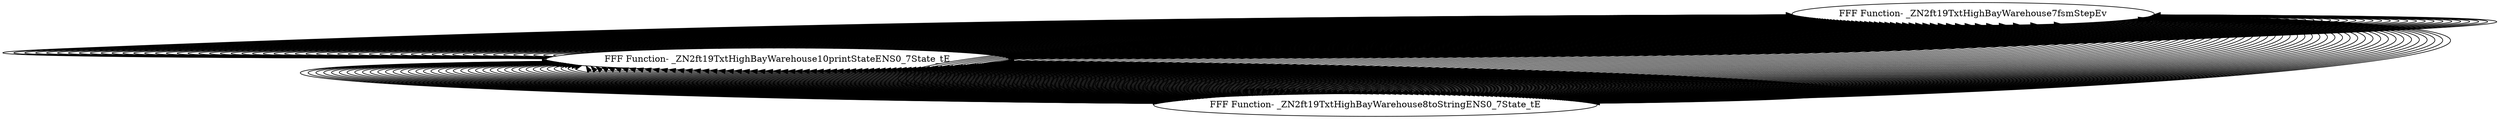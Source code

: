 digraph {
	"FFF Function- _ZN2ft19TxtHighBayWarehouse7fsmStepEv"
	"FFF Function- _ZN2ft19TxtHighBayWarehouse8toStringENS0_7State_tE"
	"FFF Function- _ZN2ft19TxtHighBayWarehouse8toStringENS0_7State_tE" -> "FFF Function- _ZN2ft19TxtHighBayWarehouse7fsmStepEv" [dir=back]
	"FFF Function- _ZN2ft19TxtHighBayWarehouse10printStateENS0_7State_tE"
	"FFF Function- _ZN2ft19TxtHighBayWarehouse10printStateENS0_7State_tE" -> "FFF Function- _ZN2ft19TxtHighBayWarehouse8toStringENS0_7State_tE" [dir=back]
	"FFF Function- _ZN2ft19TxtHighBayWarehouse7fsmStepEv"
	"FFF Function- _ZN2ft19TxtHighBayWarehouse7fsmStepEv" -> "FFF Function- _ZN2ft19TxtHighBayWarehouse10printStateENS0_7State_tE" [dir=back]
	"FFF Function- _ZN2ft19TxtHighBayWarehouse8toStringENS0_7State_tE"
	"FFF Function- _ZN2ft19TxtHighBayWarehouse8toStringENS0_7State_tE" -> "FFF Function- _ZN2ft19TxtHighBayWarehouse7fsmStepEv" [dir=back]
	"FFF Function- _ZN2ft19TxtHighBayWarehouse10printStateENS0_7State_tE"
	"FFF Function- _ZN2ft19TxtHighBayWarehouse10printStateENS0_7State_tE" -> "FFF Function- _ZN2ft19TxtHighBayWarehouse8toStringENS0_7State_tE" [dir=back]
	"FFF Function- _ZN2ft19TxtHighBayWarehouse7fsmStepEv"
	"FFF Function- _ZN2ft19TxtHighBayWarehouse7fsmStepEv" -> "FFF Function- _ZN2ft19TxtHighBayWarehouse10printStateENS0_7State_tE" [dir=back]
	"FFF Function- _ZN2ft19TxtHighBayWarehouse8toStringENS0_7State_tE"
	"FFF Function- _ZN2ft19TxtHighBayWarehouse8toStringENS0_7State_tE" -> "FFF Function- _ZN2ft19TxtHighBayWarehouse7fsmStepEv" [dir=back]
	"FFF Function- _ZN2ft19TxtHighBayWarehouse10printStateENS0_7State_tE"
	"FFF Function- _ZN2ft19TxtHighBayWarehouse10printStateENS0_7State_tE" -> "FFF Function- _ZN2ft19TxtHighBayWarehouse8toStringENS0_7State_tE" [dir=back]
	"FFF Function- _ZN2ft19TxtHighBayWarehouse7fsmStepEv"
	"FFF Function- _ZN2ft19TxtHighBayWarehouse7fsmStepEv" -> "FFF Function- _ZN2ft19TxtHighBayWarehouse10printStateENS0_7State_tE" [dir=back]
	"FFF Function- _ZN2ft19TxtHighBayWarehouse8toStringENS0_7State_tE"
	"FFF Function- _ZN2ft19TxtHighBayWarehouse8toStringENS0_7State_tE" -> "FFF Function- _ZN2ft19TxtHighBayWarehouse7fsmStepEv" [dir=back]
	"FFF Function- _ZN2ft19TxtHighBayWarehouse10printStateENS0_7State_tE"
	"FFF Function- _ZN2ft19TxtHighBayWarehouse10printStateENS0_7State_tE" -> "FFF Function- _ZN2ft19TxtHighBayWarehouse8toStringENS0_7State_tE" [dir=back]
	"FFF Function- _ZN2ft19TxtHighBayWarehouse7fsmStepEv"
	"FFF Function- _ZN2ft19TxtHighBayWarehouse7fsmStepEv" -> "FFF Function- _ZN2ft19TxtHighBayWarehouse10printStateENS0_7State_tE" [dir=back]
	"FFF Function- _ZN2ft19TxtHighBayWarehouse8toStringENS0_7State_tE"
	"FFF Function- _ZN2ft19TxtHighBayWarehouse8toStringENS0_7State_tE" -> "FFF Function- _ZN2ft19TxtHighBayWarehouse7fsmStepEv" [dir=back]
	"FFF Function- _ZN2ft19TxtHighBayWarehouse10printStateENS0_7State_tE"
	"FFF Function- _ZN2ft19TxtHighBayWarehouse10printStateENS0_7State_tE" -> "FFF Function- _ZN2ft19TxtHighBayWarehouse8toStringENS0_7State_tE" [dir=back]
	"FFF Function- _ZN2ft19TxtHighBayWarehouse7fsmStepEv"
	"FFF Function- _ZN2ft19TxtHighBayWarehouse7fsmStepEv" -> "FFF Function- _ZN2ft19TxtHighBayWarehouse10printStateENS0_7State_tE" [dir=back]
	"FFF Function- _ZN2ft19TxtHighBayWarehouse8toStringENS0_7State_tE"
	"FFF Function- _ZN2ft19TxtHighBayWarehouse8toStringENS0_7State_tE" -> "FFF Function- _ZN2ft19TxtHighBayWarehouse7fsmStepEv" [dir=back]
	"FFF Function- _ZN2ft19TxtHighBayWarehouse10printStateENS0_7State_tE"
	"FFF Function- _ZN2ft19TxtHighBayWarehouse10printStateENS0_7State_tE" -> "FFF Function- _ZN2ft19TxtHighBayWarehouse8toStringENS0_7State_tE" [dir=back]
	"FFF Function- _ZN2ft19TxtHighBayWarehouse7fsmStepEv"
	"FFF Function- _ZN2ft19TxtHighBayWarehouse7fsmStepEv" -> "FFF Function- _ZN2ft19TxtHighBayWarehouse10printStateENS0_7State_tE" [dir=back]
	"FFF Function- _ZN2ft19TxtHighBayWarehouse8toStringENS0_7State_tE"
	"FFF Function- _ZN2ft19TxtHighBayWarehouse8toStringENS0_7State_tE" -> "FFF Function- _ZN2ft19TxtHighBayWarehouse7fsmStepEv" [dir=back]
	"FFF Function- _ZN2ft19TxtHighBayWarehouse10printStateENS0_7State_tE"
	"FFF Function- _ZN2ft19TxtHighBayWarehouse10printStateENS0_7State_tE" -> "FFF Function- _ZN2ft19TxtHighBayWarehouse8toStringENS0_7State_tE" [dir=back]
	"FFF Function- _ZN2ft19TxtHighBayWarehouse7fsmStepEv"
	"FFF Function- _ZN2ft19TxtHighBayWarehouse7fsmStepEv" -> "FFF Function- _ZN2ft19TxtHighBayWarehouse10printStateENS0_7State_tE" [dir=back]
	"FFF Function- _ZN2ft19TxtHighBayWarehouse8toStringENS0_7State_tE"
	"FFF Function- _ZN2ft19TxtHighBayWarehouse8toStringENS0_7State_tE" -> "FFF Function- _ZN2ft19TxtHighBayWarehouse7fsmStepEv" [dir=back]
	"FFF Function- _ZN2ft19TxtHighBayWarehouse10printStateENS0_7State_tE"
	"FFF Function- _ZN2ft19TxtHighBayWarehouse10printStateENS0_7State_tE" -> "FFF Function- _ZN2ft19TxtHighBayWarehouse8toStringENS0_7State_tE" [dir=back]
	"FFF Function- _ZN2ft19TxtHighBayWarehouse7fsmStepEv"
	"FFF Function- _ZN2ft19TxtHighBayWarehouse7fsmStepEv" -> "FFF Function- _ZN2ft19TxtHighBayWarehouse10printStateENS0_7State_tE" [dir=back]
	"FFF Function- _ZN2ft19TxtHighBayWarehouse8toStringENS0_7State_tE"
	"FFF Function- _ZN2ft19TxtHighBayWarehouse8toStringENS0_7State_tE" -> "FFF Function- _ZN2ft19TxtHighBayWarehouse7fsmStepEv" [dir=back]
	"FFF Function- _ZN2ft19TxtHighBayWarehouse10printStateENS0_7State_tE"
	"FFF Function- _ZN2ft19TxtHighBayWarehouse10printStateENS0_7State_tE" -> "FFF Function- _ZN2ft19TxtHighBayWarehouse8toStringENS0_7State_tE" [dir=back]
	"FFF Function- _ZN2ft19TxtHighBayWarehouse7fsmStepEv"
	"FFF Function- _ZN2ft19TxtHighBayWarehouse7fsmStepEv" -> "FFF Function- _ZN2ft19TxtHighBayWarehouse10printStateENS0_7State_tE" [dir=back]
	"FFF Function- _ZN2ft19TxtHighBayWarehouse8toStringENS0_7State_tE"
	"FFF Function- _ZN2ft19TxtHighBayWarehouse8toStringENS0_7State_tE" -> "FFF Function- _ZN2ft19TxtHighBayWarehouse7fsmStepEv" [dir=back]
	"FFF Function- _ZN2ft19TxtHighBayWarehouse10printStateENS0_7State_tE"
	"FFF Function- _ZN2ft19TxtHighBayWarehouse10printStateENS0_7State_tE" -> "FFF Function- _ZN2ft19TxtHighBayWarehouse8toStringENS0_7State_tE" [dir=back]
	"FFF Function- _ZN2ft19TxtHighBayWarehouse7fsmStepEv"
	"FFF Function- _ZN2ft19TxtHighBayWarehouse7fsmStepEv" -> "FFF Function- _ZN2ft19TxtHighBayWarehouse10printStateENS0_7State_tE" [dir=back]
	"FFF Function- _ZN2ft19TxtHighBayWarehouse8toStringENS0_7State_tE"
	"FFF Function- _ZN2ft19TxtHighBayWarehouse8toStringENS0_7State_tE" -> "FFF Function- _ZN2ft19TxtHighBayWarehouse7fsmStepEv" [dir=back]
	"FFF Function- _ZN2ft19TxtHighBayWarehouse10printStateENS0_7State_tE"
	"FFF Function- _ZN2ft19TxtHighBayWarehouse10printStateENS0_7State_tE" -> "FFF Function- _ZN2ft19TxtHighBayWarehouse8toStringENS0_7State_tE" [dir=back]
	"FFF Function- _ZN2ft19TxtHighBayWarehouse7fsmStepEv"
	"FFF Function- _ZN2ft19TxtHighBayWarehouse7fsmStepEv" -> "FFF Function- _ZN2ft19TxtHighBayWarehouse10printStateENS0_7State_tE" [dir=back]
	"FFF Function- _ZN2ft19TxtHighBayWarehouse8toStringENS0_7State_tE"
	"FFF Function- _ZN2ft19TxtHighBayWarehouse8toStringENS0_7State_tE" -> "FFF Function- _ZN2ft19TxtHighBayWarehouse7fsmStepEv" [dir=back]
	"FFF Function- _ZN2ft19TxtHighBayWarehouse10printStateENS0_7State_tE"
	"FFF Function- _ZN2ft19TxtHighBayWarehouse10printStateENS0_7State_tE" -> "FFF Function- _ZN2ft19TxtHighBayWarehouse8toStringENS0_7State_tE" [dir=back]
	"FFF Function- _ZN2ft19TxtHighBayWarehouse7fsmStepEv"
	"FFF Function- _ZN2ft19TxtHighBayWarehouse7fsmStepEv" -> "FFF Function- _ZN2ft19TxtHighBayWarehouse10printStateENS0_7State_tE" [dir=back]
	"FFF Function- _ZN2ft19TxtHighBayWarehouse8toStringENS0_7State_tE"
	"FFF Function- _ZN2ft19TxtHighBayWarehouse8toStringENS0_7State_tE" -> "FFF Function- _ZN2ft19TxtHighBayWarehouse7fsmStepEv" [dir=back]
	"FFF Function- _ZN2ft19TxtHighBayWarehouse10printStateENS0_7State_tE"
	"FFF Function- _ZN2ft19TxtHighBayWarehouse10printStateENS0_7State_tE" -> "FFF Function- _ZN2ft19TxtHighBayWarehouse8toStringENS0_7State_tE" [dir=back]
	"FFF Function- _ZN2ft19TxtHighBayWarehouse7fsmStepEv"
	"FFF Function- _ZN2ft19TxtHighBayWarehouse7fsmStepEv" -> "FFF Function- _ZN2ft19TxtHighBayWarehouse10printStateENS0_7State_tE" [dir=back]
	"FFF Function- _ZN2ft19TxtHighBayWarehouse8toStringENS0_7State_tE"
	"FFF Function- _ZN2ft19TxtHighBayWarehouse8toStringENS0_7State_tE" -> "FFF Function- _ZN2ft19TxtHighBayWarehouse7fsmStepEv" [dir=back]
	"FFF Function- _ZN2ft19TxtHighBayWarehouse10printStateENS0_7State_tE"
	"FFF Function- _ZN2ft19TxtHighBayWarehouse10printStateENS0_7State_tE" -> "FFF Function- _ZN2ft19TxtHighBayWarehouse8toStringENS0_7State_tE" [dir=back]
	"FFF Function- _ZN2ft19TxtHighBayWarehouse7fsmStepEv"
	"FFF Function- _ZN2ft19TxtHighBayWarehouse7fsmStepEv" -> "FFF Function- _ZN2ft19TxtHighBayWarehouse10printStateENS0_7State_tE" [dir=back]
	"FFF Function- _ZN2ft19TxtHighBayWarehouse8toStringENS0_7State_tE"
	"FFF Function- _ZN2ft19TxtHighBayWarehouse8toStringENS0_7State_tE" -> "FFF Function- _ZN2ft19TxtHighBayWarehouse7fsmStepEv" [dir=back]
	"FFF Function- _ZN2ft19TxtHighBayWarehouse10printStateENS0_7State_tE"
	"FFF Function- _ZN2ft19TxtHighBayWarehouse10printStateENS0_7State_tE" -> "FFF Function- _ZN2ft19TxtHighBayWarehouse8toStringENS0_7State_tE" [dir=back]
	"FFF Function- _ZN2ft19TxtHighBayWarehouse7fsmStepEv"
	"FFF Function- _ZN2ft19TxtHighBayWarehouse7fsmStepEv" -> "FFF Function- _ZN2ft19TxtHighBayWarehouse10printStateENS0_7State_tE" [dir=back]
	"FFF Function- _ZN2ft19TxtHighBayWarehouse8toStringENS0_7State_tE"
	"FFF Function- _ZN2ft19TxtHighBayWarehouse8toStringENS0_7State_tE" -> "FFF Function- _ZN2ft19TxtHighBayWarehouse7fsmStepEv" [dir=back]
	"FFF Function- _ZN2ft19TxtHighBayWarehouse10printStateENS0_7State_tE"
	"FFF Function- _ZN2ft19TxtHighBayWarehouse10printStateENS0_7State_tE" -> "FFF Function- _ZN2ft19TxtHighBayWarehouse8toStringENS0_7State_tE" [dir=back]
	"FFF Function- _ZN2ft19TxtHighBayWarehouse7fsmStepEv"
	"FFF Function- _ZN2ft19TxtHighBayWarehouse7fsmStepEv" -> "FFF Function- _ZN2ft19TxtHighBayWarehouse10printStateENS0_7State_tE" [dir=back]
	"FFF Function- _ZN2ft19TxtHighBayWarehouse8toStringENS0_7State_tE"
	"FFF Function- _ZN2ft19TxtHighBayWarehouse8toStringENS0_7State_tE" -> "FFF Function- _ZN2ft19TxtHighBayWarehouse7fsmStepEv" [dir=back]
	"FFF Function- _ZN2ft19TxtHighBayWarehouse10printStateENS0_7State_tE"
	"FFF Function- _ZN2ft19TxtHighBayWarehouse10printStateENS0_7State_tE" -> "FFF Function- _ZN2ft19TxtHighBayWarehouse8toStringENS0_7State_tE" [dir=back]
	"FFF Function- _ZN2ft19TxtHighBayWarehouse7fsmStepEv"
	"FFF Function- _ZN2ft19TxtHighBayWarehouse7fsmStepEv" -> "FFF Function- _ZN2ft19TxtHighBayWarehouse10printStateENS0_7State_tE" [dir=back]
	"FFF Function- _ZN2ft19TxtHighBayWarehouse8toStringENS0_7State_tE"
	"FFF Function- _ZN2ft19TxtHighBayWarehouse8toStringENS0_7State_tE" -> "FFF Function- _ZN2ft19TxtHighBayWarehouse7fsmStepEv" [dir=back]
	"FFF Function- _ZN2ft19TxtHighBayWarehouse10printStateENS0_7State_tE"
	"FFF Function- _ZN2ft19TxtHighBayWarehouse10printStateENS0_7State_tE" -> "FFF Function- _ZN2ft19TxtHighBayWarehouse8toStringENS0_7State_tE" [dir=back]
	"FFF Function- _ZN2ft19TxtHighBayWarehouse7fsmStepEv"
	"FFF Function- _ZN2ft19TxtHighBayWarehouse7fsmStepEv" -> "FFF Function- _ZN2ft19TxtHighBayWarehouse10printStateENS0_7State_tE" [dir=back]
	"FFF Function- _ZN2ft19TxtHighBayWarehouse8toStringENS0_7State_tE"
	"FFF Function- _ZN2ft19TxtHighBayWarehouse8toStringENS0_7State_tE" -> "FFF Function- _ZN2ft19TxtHighBayWarehouse7fsmStepEv" [dir=back]
	"FFF Function- _ZN2ft19TxtHighBayWarehouse10printStateENS0_7State_tE"
	"FFF Function- _ZN2ft19TxtHighBayWarehouse10printStateENS0_7State_tE" -> "FFF Function- _ZN2ft19TxtHighBayWarehouse8toStringENS0_7State_tE" [dir=back]
	"FFF Function- _ZN2ft19TxtHighBayWarehouse7fsmStepEv"
	"FFF Function- _ZN2ft19TxtHighBayWarehouse7fsmStepEv" -> "FFF Function- _ZN2ft19TxtHighBayWarehouse10printStateENS0_7State_tE" [dir=back]
	"FFF Function- _ZN2ft19TxtHighBayWarehouse8toStringENS0_7State_tE"
	"FFF Function- _ZN2ft19TxtHighBayWarehouse8toStringENS0_7State_tE" -> "FFF Function- _ZN2ft19TxtHighBayWarehouse7fsmStepEv" [dir=back]
	"FFF Function- _ZN2ft19TxtHighBayWarehouse10printStateENS0_7State_tE"
	"FFF Function- _ZN2ft19TxtHighBayWarehouse10printStateENS0_7State_tE" -> "FFF Function- _ZN2ft19TxtHighBayWarehouse8toStringENS0_7State_tE" [dir=back]
	"FFF Function- _ZN2ft19TxtHighBayWarehouse7fsmStepEv"
	"FFF Function- _ZN2ft19TxtHighBayWarehouse7fsmStepEv" -> "FFF Function- _ZN2ft19TxtHighBayWarehouse10printStateENS0_7State_tE" [dir=back]
	"FFF Function- _ZN2ft19TxtHighBayWarehouse8toStringENS0_7State_tE"
	"FFF Function- _ZN2ft19TxtHighBayWarehouse8toStringENS0_7State_tE" -> "FFF Function- _ZN2ft19TxtHighBayWarehouse7fsmStepEv" [dir=back]
	"FFF Function- _ZN2ft19TxtHighBayWarehouse10printStateENS0_7State_tE"
	"FFF Function- _ZN2ft19TxtHighBayWarehouse10printStateENS0_7State_tE" -> "FFF Function- _ZN2ft19TxtHighBayWarehouse8toStringENS0_7State_tE" [dir=back]
	"FFF Function- _ZN2ft19TxtHighBayWarehouse7fsmStepEv"
	"FFF Function- _ZN2ft19TxtHighBayWarehouse7fsmStepEv" -> "FFF Function- _ZN2ft19TxtHighBayWarehouse10printStateENS0_7State_tE" [dir=back]
	"FFF Function- _ZN2ft19TxtHighBayWarehouse8toStringENS0_7State_tE"
	"FFF Function- _ZN2ft19TxtHighBayWarehouse8toStringENS0_7State_tE" -> "FFF Function- _ZN2ft19TxtHighBayWarehouse7fsmStepEv" [dir=back]
	"FFF Function- _ZN2ft19TxtHighBayWarehouse10printStateENS0_7State_tE"
	"FFF Function- _ZN2ft19TxtHighBayWarehouse10printStateENS0_7State_tE" -> "FFF Function- _ZN2ft19TxtHighBayWarehouse8toStringENS0_7State_tE" [dir=back]
	"FFF Function- _ZN2ft19TxtHighBayWarehouse7fsmStepEv"
	"FFF Function- _ZN2ft19TxtHighBayWarehouse7fsmStepEv" -> "FFF Function- _ZN2ft19TxtHighBayWarehouse10printStateENS0_7State_tE" [dir=back]
	"FFF Function- _ZN2ft19TxtHighBayWarehouse8toStringENS0_7State_tE"
	"FFF Function- _ZN2ft19TxtHighBayWarehouse8toStringENS0_7State_tE" -> "FFF Function- _ZN2ft19TxtHighBayWarehouse7fsmStepEv" [dir=back]
	"FFF Function- _ZN2ft19TxtHighBayWarehouse10printStateENS0_7State_tE"
	"FFF Function- _ZN2ft19TxtHighBayWarehouse10printStateENS0_7State_tE" -> "FFF Function- _ZN2ft19TxtHighBayWarehouse8toStringENS0_7State_tE" [dir=back]
	"FFF Function- _ZN2ft19TxtHighBayWarehouse7fsmStepEv"
	"FFF Function- _ZN2ft19TxtHighBayWarehouse7fsmStepEv" -> "FFF Function- _ZN2ft19TxtHighBayWarehouse10printStateENS0_7State_tE" [dir=back]
	"FFF Function- _ZN2ft19TxtHighBayWarehouse8toStringENS0_7State_tE"
	"FFF Function- _ZN2ft19TxtHighBayWarehouse8toStringENS0_7State_tE" -> "FFF Function- _ZN2ft19TxtHighBayWarehouse7fsmStepEv" [dir=back]
	"FFF Function- _ZN2ft19TxtHighBayWarehouse10printStateENS0_7State_tE"
	"FFF Function- _ZN2ft19TxtHighBayWarehouse10printStateENS0_7State_tE" -> "FFF Function- _ZN2ft19TxtHighBayWarehouse8toStringENS0_7State_tE" [dir=back]
	"FFF Function- _ZN2ft19TxtHighBayWarehouse7fsmStepEv"
	"FFF Function- _ZN2ft19TxtHighBayWarehouse7fsmStepEv" -> "FFF Function- _ZN2ft19TxtHighBayWarehouse10printStateENS0_7State_tE" [dir=back]
	"FFF Function- _ZN2ft19TxtHighBayWarehouse8toStringENS0_7State_tE"
	"FFF Function- _ZN2ft19TxtHighBayWarehouse8toStringENS0_7State_tE" -> "FFF Function- _ZN2ft19TxtHighBayWarehouse7fsmStepEv" [dir=back]
	"FFF Function- _ZN2ft19TxtHighBayWarehouse10printStateENS0_7State_tE"
	"FFF Function- _ZN2ft19TxtHighBayWarehouse10printStateENS0_7State_tE" -> "FFF Function- _ZN2ft19TxtHighBayWarehouse8toStringENS0_7State_tE" [dir=back]
	"FFF Function- _ZN2ft19TxtHighBayWarehouse7fsmStepEv"
	"FFF Function- _ZN2ft19TxtHighBayWarehouse7fsmStepEv" -> "FFF Function- _ZN2ft19TxtHighBayWarehouse10printStateENS0_7State_tE" [dir=back]
	"FFF Function- _ZN2ft19TxtHighBayWarehouse8toStringENS0_7State_tE"
	"FFF Function- _ZN2ft19TxtHighBayWarehouse8toStringENS0_7State_tE" -> "FFF Function- _ZN2ft19TxtHighBayWarehouse7fsmStepEv" [dir=back]
	"FFF Function- _ZN2ft19TxtHighBayWarehouse10printStateENS0_7State_tE"
	"FFF Function- _ZN2ft19TxtHighBayWarehouse10printStateENS0_7State_tE" -> "FFF Function- _ZN2ft19TxtHighBayWarehouse8toStringENS0_7State_tE" [dir=back]
	"FFF Function- _ZN2ft19TxtHighBayWarehouse7fsmStepEv"
	"FFF Function- _ZN2ft19TxtHighBayWarehouse7fsmStepEv" -> "FFF Function- _ZN2ft19TxtHighBayWarehouse10printStateENS0_7State_tE" [dir=back]
	"FFF Function- _ZN2ft19TxtHighBayWarehouse8toStringENS0_7State_tE"
	"FFF Function- _ZN2ft19TxtHighBayWarehouse8toStringENS0_7State_tE" -> "FFF Function- _ZN2ft19TxtHighBayWarehouse7fsmStepEv" [dir=back]
	"FFF Function- _ZN2ft19TxtHighBayWarehouse10printStateENS0_7State_tE"
	"FFF Function- _ZN2ft19TxtHighBayWarehouse10printStateENS0_7State_tE" -> "FFF Function- _ZN2ft19TxtHighBayWarehouse8toStringENS0_7State_tE" [dir=back]
	"FFF Function- _ZN2ft19TxtHighBayWarehouse7fsmStepEv"
	"FFF Function- _ZN2ft19TxtHighBayWarehouse7fsmStepEv" -> "FFF Function- _ZN2ft19TxtHighBayWarehouse10printStateENS0_7State_tE" [dir=back]
	"FFF Function- _ZN2ft19TxtHighBayWarehouse8toStringENS0_7State_tE"
	"FFF Function- _ZN2ft19TxtHighBayWarehouse8toStringENS0_7State_tE" -> "FFF Function- _ZN2ft19TxtHighBayWarehouse7fsmStepEv" [dir=back]
	"FFF Function- _ZN2ft19TxtHighBayWarehouse10printStateENS0_7State_tE"
	"FFF Function- _ZN2ft19TxtHighBayWarehouse10printStateENS0_7State_tE" -> "FFF Function- _ZN2ft19TxtHighBayWarehouse8toStringENS0_7State_tE" [dir=back]
	"FFF Function- _ZN2ft19TxtHighBayWarehouse7fsmStepEv"
	"FFF Function- _ZN2ft19TxtHighBayWarehouse7fsmStepEv" -> "FFF Function- _ZN2ft19TxtHighBayWarehouse10printStateENS0_7State_tE" [dir=back]
	"FFF Function- _ZN2ft19TxtHighBayWarehouse8toStringENS0_7State_tE"
	"FFF Function- _ZN2ft19TxtHighBayWarehouse8toStringENS0_7State_tE" -> "FFF Function- _ZN2ft19TxtHighBayWarehouse7fsmStepEv" [dir=back]
	"FFF Function- _ZN2ft19TxtHighBayWarehouse10printStateENS0_7State_tE"
	"FFF Function- _ZN2ft19TxtHighBayWarehouse10printStateENS0_7State_tE" -> "FFF Function- _ZN2ft19TxtHighBayWarehouse8toStringENS0_7State_tE" [dir=back]
	"FFF Function- _ZN2ft19TxtHighBayWarehouse7fsmStepEv"
	"FFF Function- _ZN2ft19TxtHighBayWarehouse7fsmStepEv" -> "FFF Function- _ZN2ft19TxtHighBayWarehouse10printStateENS0_7State_tE" [dir=back]
	"FFF Function- _ZN2ft19TxtHighBayWarehouse8toStringENS0_7State_tE"
	"FFF Function- _ZN2ft19TxtHighBayWarehouse8toStringENS0_7State_tE" -> "FFF Function- _ZN2ft19TxtHighBayWarehouse7fsmStepEv" [dir=back]
	"FFF Function- _ZN2ft19TxtHighBayWarehouse10printStateENS0_7State_tE"
	"FFF Function- _ZN2ft19TxtHighBayWarehouse10printStateENS0_7State_tE" -> "FFF Function- _ZN2ft19TxtHighBayWarehouse8toStringENS0_7State_tE" [dir=back]
	"FFF Function- _ZN2ft19TxtHighBayWarehouse7fsmStepEv"
	"FFF Function- _ZN2ft19TxtHighBayWarehouse7fsmStepEv" -> "FFF Function- _ZN2ft19TxtHighBayWarehouse10printStateENS0_7State_tE" [dir=back]
	"FFF Function- _ZN2ft19TxtHighBayWarehouse8toStringENS0_7State_tE"
	"FFF Function- _ZN2ft19TxtHighBayWarehouse8toStringENS0_7State_tE" -> "FFF Function- _ZN2ft19TxtHighBayWarehouse7fsmStepEv" [dir=back]
	"FFF Function- _ZN2ft19TxtHighBayWarehouse10printStateENS0_7State_tE"
	"FFF Function- _ZN2ft19TxtHighBayWarehouse10printStateENS0_7State_tE" -> "FFF Function- _ZN2ft19TxtHighBayWarehouse8toStringENS0_7State_tE" [dir=back]
	"FFF Function- _ZN2ft19TxtHighBayWarehouse7fsmStepEv"
	"FFF Function- _ZN2ft19TxtHighBayWarehouse7fsmStepEv" -> "FFF Function- _ZN2ft19TxtHighBayWarehouse10printStateENS0_7State_tE" [dir=back]
	"FFF Function- _ZN2ft19TxtHighBayWarehouse8toStringENS0_7State_tE"
	"FFF Function- _ZN2ft19TxtHighBayWarehouse8toStringENS0_7State_tE" -> "FFF Function- _ZN2ft19TxtHighBayWarehouse7fsmStepEv" [dir=back]
	"FFF Function- _ZN2ft19TxtHighBayWarehouse10printStateENS0_7State_tE"
	"FFF Function- _ZN2ft19TxtHighBayWarehouse10printStateENS0_7State_tE" -> "FFF Function- _ZN2ft19TxtHighBayWarehouse8toStringENS0_7State_tE" [dir=back]
	"FFF Function- _ZN2ft19TxtHighBayWarehouse7fsmStepEv"
	"FFF Function- _ZN2ft19TxtHighBayWarehouse7fsmStepEv" -> "FFF Function- _ZN2ft19TxtHighBayWarehouse10printStateENS0_7State_tE" [dir=back]
	"FFF Function- _ZN2ft19TxtHighBayWarehouse8toStringENS0_7State_tE"
	"FFF Function- _ZN2ft19TxtHighBayWarehouse8toStringENS0_7State_tE" -> "FFF Function- _ZN2ft19TxtHighBayWarehouse7fsmStepEv" [dir=back]
	"FFF Function- _ZN2ft19TxtHighBayWarehouse10printStateENS0_7State_tE"
	"FFF Function- _ZN2ft19TxtHighBayWarehouse10printStateENS0_7State_tE" -> "FFF Function- _ZN2ft19TxtHighBayWarehouse8toStringENS0_7State_tE" [dir=back]
	"FFF Function- _ZN2ft19TxtHighBayWarehouse7fsmStepEv"
	"FFF Function- _ZN2ft19TxtHighBayWarehouse7fsmStepEv" -> "FFF Function- _ZN2ft19TxtHighBayWarehouse10printStateENS0_7State_tE" [dir=back]
	"FFF Function- _ZN2ft19TxtHighBayWarehouse8toStringENS0_7State_tE"
	"FFF Function- _ZN2ft19TxtHighBayWarehouse8toStringENS0_7State_tE" -> "FFF Function- _ZN2ft19TxtHighBayWarehouse7fsmStepEv" [dir=back]
	"FFF Function- _ZN2ft19TxtHighBayWarehouse10printStateENS0_7State_tE"
	"FFF Function- _ZN2ft19TxtHighBayWarehouse10printStateENS0_7State_tE" -> "FFF Function- _ZN2ft19TxtHighBayWarehouse8toStringENS0_7State_tE" [dir=back]
	"FFF Function- _ZN2ft19TxtHighBayWarehouse7fsmStepEv"
	"FFF Function- _ZN2ft19TxtHighBayWarehouse7fsmStepEv" -> "FFF Function- _ZN2ft19TxtHighBayWarehouse10printStateENS0_7State_tE" [dir=back]
	"FFF Function- _ZN2ft19TxtHighBayWarehouse8toStringENS0_7State_tE"
	"FFF Function- _ZN2ft19TxtHighBayWarehouse8toStringENS0_7State_tE" -> "FFF Function- _ZN2ft19TxtHighBayWarehouse7fsmStepEv" [dir=back]
	"FFF Function- _ZN2ft19TxtHighBayWarehouse10printStateENS0_7State_tE"
	"FFF Function- _ZN2ft19TxtHighBayWarehouse10printStateENS0_7State_tE" -> "FFF Function- _ZN2ft19TxtHighBayWarehouse8toStringENS0_7State_tE" [dir=back]
	"FFF Function- _ZN2ft19TxtHighBayWarehouse7fsmStepEv"
	"FFF Function- _ZN2ft19TxtHighBayWarehouse7fsmStepEv" -> "FFF Function- _ZN2ft19TxtHighBayWarehouse10printStateENS0_7State_tE" [dir=back]
	"FFF Function- _ZN2ft19TxtHighBayWarehouse8toStringENS0_7State_tE"
	"FFF Function- _ZN2ft19TxtHighBayWarehouse8toStringENS0_7State_tE" -> "FFF Function- _ZN2ft19TxtHighBayWarehouse7fsmStepEv" [dir=back]
	"FFF Function- _ZN2ft19TxtHighBayWarehouse10printStateENS0_7State_tE"
	"FFF Function- _ZN2ft19TxtHighBayWarehouse10printStateENS0_7State_tE" -> "FFF Function- _ZN2ft19TxtHighBayWarehouse8toStringENS0_7State_tE" [dir=back]
	"FFF Function- _ZN2ft19TxtHighBayWarehouse7fsmStepEv"
	"FFF Function- _ZN2ft19TxtHighBayWarehouse7fsmStepEv" -> "FFF Function- _ZN2ft19TxtHighBayWarehouse10printStateENS0_7State_tE" [dir=back]
	"FFF Function- _ZN2ft19TxtHighBayWarehouse8toStringENS0_7State_tE"
	"FFF Function- _ZN2ft19TxtHighBayWarehouse8toStringENS0_7State_tE" -> "FFF Function- _ZN2ft19TxtHighBayWarehouse7fsmStepEv" [dir=back]
	"FFF Function- _ZN2ft19TxtHighBayWarehouse10printStateENS0_7State_tE"
	"FFF Function- _ZN2ft19TxtHighBayWarehouse10printStateENS0_7State_tE" -> "FFF Function- _ZN2ft19TxtHighBayWarehouse8toStringENS0_7State_tE" [dir=back]
	"FFF Function- _ZN2ft19TxtHighBayWarehouse7fsmStepEv"
	"FFF Function- _ZN2ft19TxtHighBayWarehouse7fsmStepEv" -> "FFF Function- _ZN2ft19TxtHighBayWarehouse10printStateENS0_7State_tE" [dir=back]
	"FFF Function- _ZN2ft19TxtHighBayWarehouse8toStringENS0_7State_tE"
	"FFF Function- _ZN2ft19TxtHighBayWarehouse8toStringENS0_7State_tE" -> "FFF Function- _ZN2ft19TxtHighBayWarehouse7fsmStepEv" [dir=back]
	"FFF Function- _ZN2ft19TxtHighBayWarehouse10printStateENS0_7State_tE"
	"FFF Function- _ZN2ft19TxtHighBayWarehouse10printStateENS0_7State_tE" -> "FFF Function- _ZN2ft19TxtHighBayWarehouse8toStringENS0_7State_tE" [dir=back]
	"FFF Function- _ZN2ft19TxtHighBayWarehouse7fsmStepEv"
	"FFF Function- _ZN2ft19TxtHighBayWarehouse7fsmStepEv" -> "FFF Function- _ZN2ft19TxtHighBayWarehouse10printStateENS0_7State_tE" [dir=back]
	"FFF Function- _ZN2ft19TxtHighBayWarehouse8toStringENS0_7State_tE"
	"FFF Function- _ZN2ft19TxtHighBayWarehouse8toStringENS0_7State_tE" -> "FFF Function- _ZN2ft19TxtHighBayWarehouse7fsmStepEv" [dir=back]
	"FFF Function- _ZN2ft19TxtHighBayWarehouse10printStateENS0_7State_tE"
	"FFF Function- _ZN2ft19TxtHighBayWarehouse10printStateENS0_7State_tE" -> "FFF Function- _ZN2ft19TxtHighBayWarehouse8toStringENS0_7State_tE" [dir=back]
	"FFF Function- _ZN2ft19TxtHighBayWarehouse7fsmStepEv"
	"FFF Function- _ZN2ft19TxtHighBayWarehouse7fsmStepEv" -> "FFF Function- _ZN2ft19TxtHighBayWarehouse10printStateENS0_7State_tE" [dir=back]
	"FFF Function- _ZN2ft19TxtHighBayWarehouse8toStringENS0_7State_tE"
	"FFF Function- _ZN2ft19TxtHighBayWarehouse8toStringENS0_7State_tE" -> "FFF Function- _ZN2ft19TxtHighBayWarehouse7fsmStepEv" [dir=back]
	"FFF Function- _ZN2ft19TxtHighBayWarehouse10printStateENS0_7State_tE"
	"FFF Function- _ZN2ft19TxtHighBayWarehouse10printStateENS0_7State_tE" -> "FFF Function- _ZN2ft19TxtHighBayWarehouse8toStringENS0_7State_tE" [dir=back]
	"FFF Function- _ZN2ft19TxtHighBayWarehouse7fsmStepEv"
	"FFF Function- _ZN2ft19TxtHighBayWarehouse7fsmStepEv" -> "FFF Function- _ZN2ft19TxtHighBayWarehouse10printStateENS0_7State_tE" [dir=back]
	"FFF Function- _ZN2ft19TxtHighBayWarehouse8toStringENS0_7State_tE"
	"FFF Function- _ZN2ft19TxtHighBayWarehouse8toStringENS0_7State_tE" -> "FFF Function- _ZN2ft19TxtHighBayWarehouse7fsmStepEv" [dir=back]
	"FFF Function- _ZN2ft19TxtHighBayWarehouse10printStateENS0_7State_tE"
	"FFF Function- _ZN2ft19TxtHighBayWarehouse10printStateENS0_7State_tE" -> "FFF Function- _ZN2ft19TxtHighBayWarehouse8toStringENS0_7State_tE" [dir=back]
	"FFF Function- _ZN2ft19TxtHighBayWarehouse7fsmStepEv"
	"FFF Function- _ZN2ft19TxtHighBayWarehouse7fsmStepEv" -> "FFF Function- _ZN2ft19TxtHighBayWarehouse10printStateENS0_7State_tE" [dir=back]
	"FFF Function- _ZN2ft19TxtHighBayWarehouse8toStringENS0_7State_tE"
	"FFF Function- _ZN2ft19TxtHighBayWarehouse8toStringENS0_7State_tE" -> "FFF Function- _ZN2ft19TxtHighBayWarehouse7fsmStepEv" [dir=back]
	"FFF Function- _ZN2ft19TxtHighBayWarehouse10printStateENS0_7State_tE"
	"FFF Function- _ZN2ft19TxtHighBayWarehouse10printStateENS0_7State_tE" -> "FFF Function- _ZN2ft19TxtHighBayWarehouse8toStringENS0_7State_tE" [dir=back]
	"FFF Function- _ZN2ft19TxtHighBayWarehouse7fsmStepEv"
	"FFF Function- _ZN2ft19TxtHighBayWarehouse7fsmStepEv" -> "FFF Function- _ZN2ft19TxtHighBayWarehouse10printStateENS0_7State_tE" [dir=back]
	"FFF Function- _ZN2ft19TxtHighBayWarehouse8toStringENS0_7State_tE"
	"FFF Function- _ZN2ft19TxtHighBayWarehouse8toStringENS0_7State_tE" -> "FFF Function- _ZN2ft19TxtHighBayWarehouse7fsmStepEv" [dir=back]
	"FFF Function- _ZN2ft19TxtHighBayWarehouse10printStateENS0_7State_tE"
	"FFF Function- _ZN2ft19TxtHighBayWarehouse10printStateENS0_7State_tE" -> "FFF Function- _ZN2ft19TxtHighBayWarehouse8toStringENS0_7State_tE" [dir=back]
	"FFF Function- _ZN2ft19TxtHighBayWarehouse7fsmStepEv"
	"FFF Function- _ZN2ft19TxtHighBayWarehouse7fsmStepEv" -> "FFF Function- _ZN2ft19TxtHighBayWarehouse10printStateENS0_7State_tE" [dir=back]
	"FFF Function- _ZN2ft19TxtHighBayWarehouse8toStringENS0_7State_tE"
	"FFF Function- _ZN2ft19TxtHighBayWarehouse8toStringENS0_7State_tE" -> "FFF Function- _ZN2ft19TxtHighBayWarehouse7fsmStepEv" [dir=back]
	"FFF Function- _ZN2ft19TxtHighBayWarehouse10printStateENS0_7State_tE"
	"FFF Function- _ZN2ft19TxtHighBayWarehouse10printStateENS0_7State_tE" -> "FFF Function- _ZN2ft19TxtHighBayWarehouse8toStringENS0_7State_tE" [dir=back]
	"FFF Function- _ZN2ft19TxtHighBayWarehouse7fsmStepEv"
	"FFF Function- _ZN2ft19TxtHighBayWarehouse7fsmStepEv" -> "FFF Function- _ZN2ft19TxtHighBayWarehouse10printStateENS0_7State_tE" [dir=back]
	"FFF Function- _ZN2ft19TxtHighBayWarehouse8toStringENS0_7State_tE"
	"FFF Function- _ZN2ft19TxtHighBayWarehouse8toStringENS0_7State_tE" -> "FFF Function- _ZN2ft19TxtHighBayWarehouse7fsmStepEv" [dir=back]
	"FFF Function- _ZN2ft19TxtHighBayWarehouse10printStateENS0_7State_tE"
	"FFF Function- _ZN2ft19TxtHighBayWarehouse10printStateENS0_7State_tE" -> "FFF Function- _ZN2ft19TxtHighBayWarehouse8toStringENS0_7State_tE" [dir=back]
	"FFF Function- _ZN2ft19TxtHighBayWarehouse7fsmStepEv"
	"FFF Function- _ZN2ft19TxtHighBayWarehouse7fsmStepEv" -> "FFF Function- _ZN2ft19TxtHighBayWarehouse10printStateENS0_7State_tE" [dir=back]
	"FFF Function- _ZN2ft19TxtHighBayWarehouse8toStringENS0_7State_tE"
	"FFF Function- _ZN2ft19TxtHighBayWarehouse8toStringENS0_7State_tE" -> "FFF Function- _ZN2ft19TxtHighBayWarehouse7fsmStepEv" [dir=back]
	"FFF Function- _ZN2ft19TxtHighBayWarehouse10printStateENS0_7State_tE"
	"FFF Function- _ZN2ft19TxtHighBayWarehouse10printStateENS0_7State_tE" -> "FFF Function- _ZN2ft19TxtHighBayWarehouse8toStringENS0_7State_tE" [dir=back]
	"FFF Function- _ZN2ft19TxtHighBayWarehouse7fsmStepEv"
	"FFF Function- _ZN2ft19TxtHighBayWarehouse7fsmStepEv" -> "FFF Function- _ZN2ft19TxtHighBayWarehouse10printStateENS0_7State_tE" [dir=back]
	"FFF Function- _ZN2ft19TxtHighBayWarehouse8toStringENS0_7State_tE"
	"FFF Function- _ZN2ft19TxtHighBayWarehouse8toStringENS0_7State_tE" -> "FFF Function- _ZN2ft19TxtHighBayWarehouse7fsmStepEv" [dir=back]
	"FFF Function- _ZN2ft19TxtHighBayWarehouse10printStateENS0_7State_tE"
	"FFF Function- _ZN2ft19TxtHighBayWarehouse10printStateENS0_7State_tE" -> "FFF Function- _ZN2ft19TxtHighBayWarehouse8toStringENS0_7State_tE" [dir=back]
	"FFF Function- _ZN2ft19TxtHighBayWarehouse7fsmStepEv"
	"FFF Function- _ZN2ft19TxtHighBayWarehouse7fsmStepEv" -> "FFF Function- _ZN2ft19TxtHighBayWarehouse10printStateENS0_7State_tE" [dir=back]
	"FFF Function- _ZN2ft19TxtHighBayWarehouse8toStringENS0_7State_tE"
	"FFF Function- _ZN2ft19TxtHighBayWarehouse8toStringENS0_7State_tE" -> "FFF Function- _ZN2ft19TxtHighBayWarehouse7fsmStepEv" [dir=back]
	"FFF Function- _ZN2ft19TxtHighBayWarehouse10printStateENS0_7State_tE"
	"FFF Function- _ZN2ft19TxtHighBayWarehouse10printStateENS0_7State_tE" -> "FFF Function- _ZN2ft19TxtHighBayWarehouse8toStringENS0_7State_tE" [dir=back]
	"FFF Function- _ZN2ft19TxtHighBayWarehouse7fsmStepEv"
	"FFF Function- _ZN2ft19TxtHighBayWarehouse7fsmStepEv" -> "FFF Function- _ZN2ft19TxtHighBayWarehouse10printStateENS0_7State_tE" [dir=back]
	"FFF Function- _ZN2ft19TxtHighBayWarehouse8toStringENS0_7State_tE"
	"FFF Function- _ZN2ft19TxtHighBayWarehouse8toStringENS0_7State_tE" -> "FFF Function- _ZN2ft19TxtHighBayWarehouse7fsmStepEv" [dir=back]
	"FFF Function- _ZN2ft19TxtHighBayWarehouse10printStateENS0_7State_tE"
	"FFF Function- _ZN2ft19TxtHighBayWarehouse10printStateENS0_7State_tE" -> "FFF Function- _ZN2ft19TxtHighBayWarehouse8toStringENS0_7State_tE" [dir=back]
	"FFF Function- _ZN2ft19TxtHighBayWarehouse7fsmStepEv"
	"FFF Function- _ZN2ft19TxtHighBayWarehouse7fsmStepEv" -> "FFF Function- _ZN2ft19TxtHighBayWarehouse10printStateENS0_7State_tE" [dir=back]
	"FFF Function- _ZN2ft19TxtHighBayWarehouse8toStringENS0_7State_tE"
	"FFF Function- _ZN2ft19TxtHighBayWarehouse8toStringENS0_7State_tE" -> "FFF Function- _ZN2ft19TxtHighBayWarehouse7fsmStepEv" [dir=back]
	"FFF Function- _ZN2ft19TxtHighBayWarehouse10printStateENS0_7State_tE"
	"FFF Function- _ZN2ft19TxtHighBayWarehouse10printStateENS0_7State_tE" -> "FFF Function- _ZN2ft19TxtHighBayWarehouse8toStringENS0_7State_tE" [dir=back]
	"FFF Function- _ZN2ft19TxtHighBayWarehouse7fsmStepEv"
	"FFF Function- _ZN2ft19TxtHighBayWarehouse7fsmStepEv" -> "FFF Function- _ZN2ft19TxtHighBayWarehouse10printStateENS0_7State_tE" [dir=back]
	"FFF Function- _ZN2ft19TxtHighBayWarehouse8toStringENS0_7State_tE"
	"FFF Function- _ZN2ft19TxtHighBayWarehouse8toStringENS0_7State_tE" -> "FFF Function- _ZN2ft19TxtHighBayWarehouse7fsmStepEv" [dir=back]
	"FFF Function- _ZN2ft19TxtHighBayWarehouse10printStateENS0_7State_tE"
	"FFF Function- _ZN2ft19TxtHighBayWarehouse10printStateENS0_7State_tE" -> "FFF Function- _ZN2ft19TxtHighBayWarehouse8toStringENS0_7State_tE" [dir=back]
	"FFF Function- _ZN2ft19TxtHighBayWarehouse7fsmStepEv"
	"FFF Function- _ZN2ft19TxtHighBayWarehouse7fsmStepEv" -> "FFF Function- _ZN2ft19TxtHighBayWarehouse10printStateENS0_7State_tE" [dir=back]
	"FFF Function- _ZN2ft19TxtHighBayWarehouse8toStringENS0_7State_tE"
	"FFF Function- _ZN2ft19TxtHighBayWarehouse8toStringENS0_7State_tE" -> "FFF Function- _ZN2ft19TxtHighBayWarehouse7fsmStepEv" [dir=back]
	"FFF Function- _ZN2ft19TxtHighBayWarehouse10printStateENS0_7State_tE"
	"FFF Function- _ZN2ft19TxtHighBayWarehouse10printStateENS0_7State_tE" -> "FFF Function- _ZN2ft19TxtHighBayWarehouse8toStringENS0_7State_tE" [dir=back]
	"FFF Function- _ZN2ft19TxtHighBayWarehouse7fsmStepEv"
	"FFF Function- _ZN2ft19TxtHighBayWarehouse7fsmStepEv" -> "FFF Function- _ZN2ft19TxtHighBayWarehouse10printStateENS0_7State_tE" [dir=back]
	"FFF Function- _ZN2ft19TxtHighBayWarehouse8toStringENS0_7State_tE"
	"FFF Function- _ZN2ft19TxtHighBayWarehouse8toStringENS0_7State_tE" -> "FFF Function- _ZN2ft19TxtHighBayWarehouse7fsmStepEv" [dir=back]
	"FFF Function- _ZN2ft19TxtHighBayWarehouse10printStateENS0_7State_tE"
	"FFF Function- _ZN2ft19TxtHighBayWarehouse10printStateENS0_7State_tE" -> "FFF Function- _ZN2ft19TxtHighBayWarehouse8toStringENS0_7State_tE" [dir=back]
	"FFF Function- _ZN2ft19TxtHighBayWarehouse7fsmStepEv"
	"FFF Function- _ZN2ft19TxtHighBayWarehouse7fsmStepEv" -> "FFF Function- _ZN2ft19TxtHighBayWarehouse10printStateENS0_7State_tE" [dir=back]
	"FFF Function- _ZN2ft19TxtHighBayWarehouse8toStringENS0_7State_tE"
	"FFF Function- _ZN2ft19TxtHighBayWarehouse8toStringENS0_7State_tE" -> "FFF Function- _ZN2ft19TxtHighBayWarehouse7fsmStepEv" [dir=back]
	"FFF Function- _ZN2ft19TxtHighBayWarehouse10printStateENS0_7State_tE"
	"FFF Function- _ZN2ft19TxtHighBayWarehouse10printStateENS0_7State_tE" -> "FFF Function- _ZN2ft19TxtHighBayWarehouse8toStringENS0_7State_tE" [dir=back]
	"FFF Function- _ZN2ft19TxtHighBayWarehouse7fsmStepEv"
	"FFF Function- _ZN2ft19TxtHighBayWarehouse7fsmStepEv" -> "FFF Function- _ZN2ft19TxtHighBayWarehouse10printStateENS0_7State_tE" [dir=back]
	"FFF Function- _ZN2ft19TxtHighBayWarehouse8toStringENS0_7State_tE"
	"FFF Function- _ZN2ft19TxtHighBayWarehouse8toStringENS0_7State_tE" -> "FFF Function- _ZN2ft19TxtHighBayWarehouse7fsmStepEv" [dir=back]
	"FFF Function- _ZN2ft19TxtHighBayWarehouse10printStateENS0_7State_tE"
	"FFF Function- _ZN2ft19TxtHighBayWarehouse10printStateENS0_7State_tE" -> "FFF Function- _ZN2ft19TxtHighBayWarehouse8toStringENS0_7State_tE" [dir=back]
	"FFF Function- _ZN2ft19TxtHighBayWarehouse7fsmStepEv"
	"FFF Function- _ZN2ft19TxtHighBayWarehouse7fsmStepEv" -> "FFF Function- _ZN2ft19TxtHighBayWarehouse10printStateENS0_7State_tE" [dir=back]
	"FFF Function- _ZN2ft19TxtHighBayWarehouse8toStringENS0_7State_tE"
	"FFF Function- _ZN2ft19TxtHighBayWarehouse8toStringENS0_7State_tE" -> "FFF Function- _ZN2ft19TxtHighBayWarehouse7fsmStepEv" [dir=back]
	"FFF Function- _ZN2ft19TxtHighBayWarehouse10printStateENS0_7State_tE"
	"FFF Function- _ZN2ft19TxtHighBayWarehouse10printStateENS0_7State_tE" -> "FFF Function- _ZN2ft19TxtHighBayWarehouse8toStringENS0_7State_tE" [dir=back]
	"FFF Function- _ZN2ft19TxtHighBayWarehouse7fsmStepEv"
	"FFF Function- _ZN2ft19TxtHighBayWarehouse7fsmStepEv" -> "FFF Function- _ZN2ft19TxtHighBayWarehouse10printStateENS0_7State_tE" [dir=back]
	"FFF Function- _ZN2ft19TxtHighBayWarehouse8toStringENS0_7State_tE"
	"FFF Function- _ZN2ft19TxtHighBayWarehouse8toStringENS0_7State_tE" -> "FFF Function- _ZN2ft19TxtHighBayWarehouse7fsmStepEv" [dir=back]
	"FFF Function- _ZN2ft19TxtHighBayWarehouse10printStateENS0_7State_tE"
	"FFF Function- _ZN2ft19TxtHighBayWarehouse10printStateENS0_7State_tE" -> "FFF Function- _ZN2ft19TxtHighBayWarehouse8toStringENS0_7State_tE" [dir=back]
	"FFF Function- _ZN2ft19TxtHighBayWarehouse7fsmStepEv"
	"FFF Function- _ZN2ft19TxtHighBayWarehouse7fsmStepEv" -> "FFF Function- _ZN2ft19TxtHighBayWarehouse10printStateENS0_7State_tE" [dir=back]
	"FFF Function- _ZN2ft19TxtHighBayWarehouse8toStringENS0_7State_tE"
	"FFF Function- _ZN2ft19TxtHighBayWarehouse8toStringENS0_7State_tE" -> "FFF Function- _ZN2ft19TxtHighBayWarehouse7fsmStepEv" [dir=back]
	"FFF Function- _ZN2ft19TxtHighBayWarehouse10printStateENS0_7State_tE"
	"FFF Function- _ZN2ft19TxtHighBayWarehouse10printStateENS0_7State_tE" -> "FFF Function- _ZN2ft19TxtHighBayWarehouse8toStringENS0_7State_tE" [dir=back]
	"FFF Function- _ZN2ft19TxtHighBayWarehouse7fsmStepEv"
	"FFF Function- _ZN2ft19TxtHighBayWarehouse7fsmStepEv" -> "FFF Function- _ZN2ft19TxtHighBayWarehouse10printStateENS0_7State_tE" [dir=back]
	"FFF Function- _ZN2ft19TxtHighBayWarehouse8toStringENS0_7State_tE"
	"FFF Function- _ZN2ft19TxtHighBayWarehouse8toStringENS0_7State_tE" -> "FFF Function- _ZN2ft19TxtHighBayWarehouse7fsmStepEv" [dir=back]
	"FFF Function- _ZN2ft19TxtHighBayWarehouse10printStateENS0_7State_tE"
	"FFF Function- _ZN2ft19TxtHighBayWarehouse10printStateENS0_7State_tE" -> "FFF Function- _ZN2ft19TxtHighBayWarehouse8toStringENS0_7State_tE" [dir=back]
	"FFF Function- _ZN2ft19TxtHighBayWarehouse7fsmStepEv"
	"FFF Function- _ZN2ft19TxtHighBayWarehouse7fsmStepEv" -> "FFF Function- _ZN2ft19TxtHighBayWarehouse10printStateENS0_7State_tE" [dir=back]
	"FFF Function- _ZN2ft19TxtHighBayWarehouse8toStringENS0_7State_tE"
	"FFF Function- _ZN2ft19TxtHighBayWarehouse8toStringENS0_7State_tE" -> "FFF Function- _ZN2ft19TxtHighBayWarehouse7fsmStepEv" [dir=back]
	"FFF Function- _ZN2ft19TxtHighBayWarehouse10printStateENS0_7State_tE"
	"FFF Function- _ZN2ft19TxtHighBayWarehouse10printStateENS0_7State_tE" -> "FFF Function- _ZN2ft19TxtHighBayWarehouse8toStringENS0_7State_tE" [dir=back]
	"FFF Function- _ZN2ft19TxtHighBayWarehouse7fsmStepEv"
	"FFF Function- _ZN2ft19TxtHighBayWarehouse7fsmStepEv" -> "FFF Function- _ZN2ft19TxtHighBayWarehouse10printStateENS0_7State_tE" [dir=back]
	"FFF Function- _ZN2ft19TxtHighBayWarehouse8toStringENS0_7State_tE"
	"FFF Function- _ZN2ft19TxtHighBayWarehouse8toStringENS0_7State_tE" -> "FFF Function- _ZN2ft19TxtHighBayWarehouse7fsmStepEv" [dir=back]
	"FFF Function- _ZN2ft19TxtHighBayWarehouse10printStateENS0_7State_tE"
	"FFF Function- _ZN2ft19TxtHighBayWarehouse10printStateENS0_7State_tE" -> "FFF Function- _ZN2ft19TxtHighBayWarehouse8toStringENS0_7State_tE" [dir=back]
	"FFF Function- _ZN2ft19TxtHighBayWarehouse7fsmStepEv"
	"FFF Function- _ZN2ft19TxtHighBayWarehouse7fsmStepEv" -> "FFF Function- _ZN2ft19TxtHighBayWarehouse10printStateENS0_7State_tE" [dir=back]
	"FFF Function- _ZN2ft19TxtHighBayWarehouse8toStringENS0_7State_tE"
	"FFF Function- _ZN2ft19TxtHighBayWarehouse8toStringENS0_7State_tE" -> "FFF Function- _ZN2ft19TxtHighBayWarehouse7fsmStepEv" [dir=back]
	"FFF Function- _ZN2ft19TxtHighBayWarehouse10printStateENS0_7State_tE"
	"FFF Function- _ZN2ft19TxtHighBayWarehouse10printStateENS0_7State_tE" -> "FFF Function- _ZN2ft19TxtHighBayWarehouse8toStringENS0_7State_tE" [dir=back]
	"FFF Function- _ZN2ft19TxtHighBayWarehouse7fsmStepEv"
	"FFF Function- _ZN2ft19TxtHighBayWarehouse7fsmStepEv" -> "FFF Function- _ZN2ft19TxtHighBayWarehouse10printStateENS0_7State_tE" [dir=back]
	"FFF Function- _ZN2ft19TxtHighBayWarehouse8toStringENS0_7State_tE"
	"FFF Function- _ZN2ft19TxtHighBayWarehouse8toStringENS0_7State_tE" -> "FFF Function- _ZN2ft19TxtHighBayWarehouse7fsmStepEv" [dir=back]
	"FFF Function- _ZN2ft19TxtHighBayWarehouse10printStateENS0_7State_tE"
	"FFF Function- _ZN2ft19TxtHighBayWarehouse10printStateENS0_7State_tE" -> "FFF Function- _ZN2ft19TxtHighBayWarehouse8toStringENS0_7State_tE" [dir=back]
	"FFF Function- _ZN2ft19TxtHighBayWarehouse7fsmStepEv"
	"FFF Function- _ZN2ft19TxtHighBayWarehouse7fsmStepEv" -> "FFF Function- _ZN2ft19TxtHighBayWarehouse10printStateENS0_7State_tE" [dir=back]
	"FFF Function- _ZN2ft19TxtHighBayWarehouse8toStringENS0_7State_tE"
	"FFF Function- _ZN2ft19TxtHighBayWarehouse8toStringENS0_7State_tE" -> "FFF Function- _ZN2ft19TxtHighBayWarehouse7fsmStepEv" [dir=back]
	"FFF Function- _ZN2ft19TxtHighBayWarehouse10printStateENS0_7State_tE"
	"FFF Function- _ZN2ft19TxtHighBayWarehouse10printStateENS0_7State_tE" -> "FFF Function- _ZN2ft19TxtHighBayWarehouse8toStringENS0_7State_tE" [dir=back]
	"FFF Function- _ZN2ft19TxtHighBayWarehouse7fsmStepEv"
	"FFF Function- _ZN2ft19TxtHighBayWarehouse7fsmStepEv" -> "FFF Function- _ZN2ft19TxtHighBayWarehouse10printStateENS0_7State_tE" [dir=back]
	"FFF Function- _ZN2ft19TxtHighBayWarehouse8toStringENS0_7State_tE"
	"FFF Function- _ZN2ft19TxtHighBayWarehouse8toStringENS0_7State_tE" -> "FFF Function- _ZN2ft19TxtHighBayWarehouse7fsmStepEv" [dir=back]
	"FFF Function- _ZN2ft19TxtHighBayWarehouse10printStateENS0_7State_tE"
	"FFF Function- _ZN2ft19TxtHighBayWarehouse10printStateENS0_7State_tE" -> "FFF Function- _ZN2ft19TxtHighBayWarehouse8toStringENS0_7State_tE" [dir=back]
	"FFF Function- _ZN2ft19TxtHighBayWarehouse7fsmStepEv"
	"FFF Function- _ZN2ft19TxtHighBayWarehouse7fsmStepEv" -> "FFF Function- _ZN2ft19TxtHighBayWarehouse10printStateENS0_7State_tE" [dir=back]
	"FFF Function- _ZN2ft19TxtHighBayWarehouse8toStringENS0_7State_tE"
	"FFF Function- _ZN2ft19TxtHighBayWarehouse8toStringENS0_7State_tE" -> "FFF Function- _ZN2ft19TxtHighBayWarehouse7fsmStepEv" [dir=back]
	"FFF Function- _ZN2ft19TxtHighBayWarehouse10printStateENS0_7State_tE"
	"FFF Function- _ZN2ft19TxtHighBayWarehouse10printStateENS0_7State_tE" -> "FFF Function- _ZN2ft19TxtHighBayWarehouse8toStringENS0_7State_tE" [dir=back]
	"FFF Function- _ZN2ft19TxtHighBayWarehouse7fsmStepEv"
	"FFF Function- _ZN2ft19TxtHighBayWarehouse7fsmStepEv" -> "FFF Function- _ZN2ft19TxtHighBayWarehouse10printStateENS0_7State_tE" [dir=back]
	"FFF Function- _ZN2ft19TxtHighBayWarehouse8toStringENS0_7State_tE"
	"FFF Function- _ZN2ft19TxtHighBayWarehouse8toStringENS0_7State_tE" -> "FFF Function- _ZN2ft19TxtHighBayWarehouse7fsmStepEv" [dir=back]
	"FFF Function- _ZN2ft19TxtHighBayWarehouse10printStateENS0_7State_tE"
	"FFF Function- _ZN2ft19TxtHighBayWarehouse10printStateENS0_7State_tE" -> "FFF Function- _ZN2ft19TxtHighBayWarehouse8toStringENS0_7State_tE" [dir=back]
	"FFF Function- _ZN2ft19TxtHighBayWarehouse7fsmStepEv"
	"FFF Function- _ZN2ft19TxtHighBayWarehouse7fsmStepEv" -> "FFF Function- _ZN2ft19TxtHighBayWarehouse10printStateENS0_7State_tE" [dir=back]
	"FFF Function- _ZN2ft19TxtHighBayWarehouse8toStringENS0_7State_tE"
	"FFF Function- _ZN2ft19TxtHighBayWarehouse8toStringENS0_7State_tE" -> "FFF Function- _ZN2ft19TxtHighBayWarehouse7fsmStepEv" [dir=back]
	"FFF Function- _ZN2ft19TxtHighBayWarehouse10printStateENS0_7State_tE"
	"FFF Function- _ZN2ft19TxtHighBayWarehouse10printStateENS0_7State_tE" -> "FFF Function- _ZN2ft19TxtHighBayWarehouse8toStringENS0_7State_tE" [dir=back]
	"FFF Function- _ZN2ft19TxtHighBayWarehouse7fsmStepEv"
	"FFF Function- _ZN2ft19TxtHighBayWarehouse7fsmStepEv" -> "FFF Function- _ZN2ft19TxtHighBayWarehouse10printStateENS0_7State_tE" [dir=back]
	"FFF Function- _ZN2ft19TxtHighBayWarehouse8toStringENS0_7State_tE"
	"FFF Function- _ZN2ft19TxtHighBayWarehouse8toStringENS0_7State_tE" -> "FFF Function- _ZN2ft19TxtHighBayWarehouse7fsmStepEv" [dir=back]
	"FFF Function- _ZN2ft19TxtHighBayWarehouse10printStateENS0_7State_tE"
	"FFF Function- _ZN2ft19TxtHighBayWarehouse10printStateENS0_7State_tE" -> "FFF Function- _ZN2ft19TxtHighBayWarehouse8toStringENS0_7State_tE" [dir=back]
	"FFF Function- _ZN2ft19TxtHighBayWarehouse7fsmStepEv"
	"FFF Function- _ZN2ft19TxtHighBayWarehouse7fsmStepEv" -> "FFF Function- _ZN2ft19TxtHighBayWarehouse10printStateENS0_7State_tE" [dir=back]
	"FFF Function- _ZN2ft19TxtHighBayWarehouse8toStringENS0_7State_tE"
	"FFF Function- _ZN2ft19TxtHighBayWarehouse8toStringENS0_7State_tE" -> "FFF Function- _ZN2ft19TxtHighBayWarehouse7fsmStepEv" [dir=back]
	"FFF Function- _ZN2ft19TxtHighBayWarehouse10printStateENS0_7State_tE"
	"FFF Function- _ZN2ft19TxtHighBayWarehouse10printStateENS0_7State_tE" -> "FFF Function- _ZN2ft19TxtHighBayWarehouse8toStringENS0_7State_tE" [dir=back]
	"FFF Function- _ZN2ft19TxtHighBayWarehouse7fsmStepEv"
	"FFF Function- _ZN2ft19TxtHighBayWarehouse7fsmStepEv" -> "FFF Function- _ZN2ft19TxtHighBayWarehouse10printStateENS0_7State_tE" [dir=back]
	"FFF Function- _ZN2ft19TxtHighBayWarehouse8toStringENS0_7State_tE"
	"FFF Function- _ZN2ft19TxtHighBayWarehouse8toStringENS0_7State_tE" -> "FFF Function- _ZN2ft19TxtHighBayWarehouse7fsmStepEv" [dir=back]
	"FFF Function- _ZN2ft19TxtHighBayWarehouse10printStateENS0_7State_tE"
	"FFF Function- _ZN2ft19TxtHighBayWarehouse10printStateENS0_7State_tE" -> "FFF Function- _ZN2ft19TxtHighBayWarehouse8toStringENS0_7State_tE" [dir=back]
	"FFF Function- _ZN2ft19TxtHighBayWarehouse7fsmStepEv"
	"FFF Function- _ZN2ft19TxtHighBayWarehouse7fsmStepEv" -> "FFF Function- _ZN2ft19TxtHighBayWarehouse10printStateENS0_7State_tE" [dir=back]
	"FFF Function- _ZN2ft19TxtHighBayWarehouse8toStringENS0_7State_tE"
	"FFF Function- _ZN2ft19TxtHighBayWarehouse8toStringENS0_7State_tE" -> "FFF Function- _ZN2ft19TxtHighBayWarehouse7fsmStepEv" [dir=back]
	"FFF Function- _ZN2ft19TxtHighBayWarehouse10printStateENS0_7State_tE"
	"FFF Function- _ZN2ft19TxtHighBayWarehouse10printStateENS0_7State_tE" -> "FFF Function- _ZN2ft19TxtHighBayWarehouse8toStringENS0_7State_tE" [dir=back]
	"FFF Function- _ZN2ft19TxtHighBayWarehouse7fsmStepEv"
	"FFF Function- _ZN2ft19TxtHighBayWarehouse7fsmStepEv" -> "FFF Function- _ZN2ft19TxtHighBayWarehouse10printStateENS0_7State_tE" [dir=back]
	"FFF Function- _ZN2ft19TxtHighBayWarehouse8toStringENS0_7State_tE"
	"FFF Function- _ZN2ft19TxtHighBayWarehouse8toStringENS0_7State_tE" -> "FFF Function- _ZN2ft19TxtHighBayWarehouse7fsmStepEv" [dir=back]
	"FFF Function- _ZN2ft19TxtHighBayWarehouse10printStateENS0_7State_tE"
	"FFF Function- _ZN2ft19TxtHighBayWarehouse10printStateENS0_7State_tE" -> "FFF Function- _ZN2ft19TxtHighBayWarehouse8toStringENS0_7State_tE" [dir=back]
	"FFF Function- _ZN2ft19TxtHighBayWarehouse7fsmStepEv"
	"FFF Function- _ZN2ft19TxtHighBayWarehouse7fsmStepEv" -> "FFF Function- _ZN2ft19TxtHighBayWarehouse10printStateENS0_7State_tE" [dir=back]
	"FFF Function- _ZN2ft19TxtHighBayWarehouse8toStringENS0_7State_tE"
	"FFF Function- _ZN2ft19TxtHighBayWarehouse8toStringENS0_7State_tE" -> "FFF Function- _ZN2ft19TxtHighBayWarehouse7fsmStepEv" [dir=back]
	"FFF Function- _ZN2ft19TxtHighBayWarehouse10printStateENS0_7State_tE"
	"FFF Function- _ZN2ft19TxtHighBayWarehouse10printStateENS0_7State_tE" -> "FFF Function- _ZN2ft19TxtHighBayWarehouse8toStringENS0_7State_tE" [dir=back]
	"FFF Function- _ZN2ft19TxtHighBayWarehouse7fsmStepEv"
	"FFF Function- _ZN2ft19TxtHighBayWarehouse7fsmStepEv" -> "FFF Function- _ZN2ft19TxtHighBayWarehouse10printStateENS0_7State_tE" [dir=back]
	"FFF Function- _ZN2ft19TxtHighBayWarehouse8toStringENS0_7State_tE"
	"FFF Function- _ZN2ft19TxtHighBayWarehouse8toStringENS0_7State_tE" -> "FFF Function- _ZN2ft19TxtHighBayWarehouse7fsmStepEv" [dir=back]
	"FFF Function- _ZN2ft19TxtHighBayWarehouse10printStateENS0_7State_tE"
	"FFF Function- _ZN2ft19TxtHighBayWarehouse10printStateENS0_7State_tE" -> "FFF Function- _ZN2ft19TxtHighBayWarehouse8toStringENS0_7State_tE" [dir=back]
	"FFF Function- _ZN2ft19TxtHighBayWarehouse7fsmStepEv"
	"FFF Function- _ZN2ft19TxtHighBayWarehouse7fsmStepEv" -> "FFF Function- _ZN2ft19TxtHighBayWarehouse10printStateENS0_7State_tE" [dir=back]
	"FFF Function- _ZN2ft19TxtHighBayWarehouse8toStringENS0_7State_tE"
	"FFF Function- _ZN2ft19TxtHighBayWarehouse8toStringENS0_7State_tE" -> "FFF Function- _ZN2ft19TxtHighBayWarehouse7fsmStepEv" [dir=back]
	"FFF Function- _ZN2ft19TxtHighBayWarehouse10printStateENS0_7State_tE"
	"FFF Function- _ZN2ft19TxtHighBayWarehouse10printStateENS0_7State_tE" -> "FFF Function- _ZN2ft19TxtHighBayWarehouse8toStringENS0_7State_tE" [dir=back]
	"FFF Function- _ZN2ft19TxtHighBayWarehouse7fsmStepEv"
	"FFF Function- _ZN2ft19TxtHighBayWarehouse7fsmStepEv" -> "FFF Function- _ZN2ft19TxtHighBayWarehouse10printStateENS0_7State_tE" [dir=back]
	"FFF Function- _ZN2ft19TxtHighBayWarehouse8toStringENS0_7State_tE"
	"FFF Function- _ZN2ft19TxtHighBayWarehouse8toStringENS0_7State_tE" -> "FFF Function- _ZN2ft19TxtHighBayWarehouse7fsmStepEv" [dir=back]
	"FFF Function- _ZN2ft19TxtHighBayWarehouse10printStateENS0_7State_tE"
	"FFF Function- _ZN2ft19TxtHighBayWarehouse10printStateENS0_7State_tE" -> "FFF Function- _ZN2ft19TxtHighBayWarehouse8toStringENS0_7State_tE" [dir=back]
	"FFF Function- _ZN2ft19TxtHighBayWarehouse7fsmStepEv"
	"FFF Function- _ZN2ft19TxtHighBayWarehouse7fsmStepEv" -> "FFF Function- _ZN2ft19TxtHighBayWarehouse10printStateENS0_7State_tE" [dir=back]
	"FFF Function- _ZN2ft19TxtHighBayWarehouse8toStringENS0_7State_tE"
	"FFF Function- _ZN2ft19TxtHighBayWarehouse8toStringENS0_7State_tE" -> "FFF Function- _ZN2ft19TxtHighBayWarehouse7fsmStepEv" [dir=back]
	"FFF Function- _ZN2ft19TxtHighBayWarehouse10printStateENS0_7State_tE"
	"FFF Function- _ZN2ft19TxtHighBayWarehouse10printStateENS0_7State_tE" -> "FFF Function- _ZN2ft19TxtHighBayWarehouse8toStringENS0_7State_tE" [dir=back]
	"FFF Function- _ZN2ft19TxtHighBayWarehouse7fsmStepEv"
	"FFF Function- _ZN2ft19TxtHighBayWarehouse7fsmStepEv" -> "FFF Function- _ZN2ft19TxtHighBayWarehouse10printStateENS0_7State_tE" [dir=back]
	"FFF Function- _ZN2ft19TxtHighBayWarehouse8toStringENS0_7State_tE"
	"FFF Function- _ZN2ft19TxtHighBayWarehouse8toStringENS0_7State_tE" -> "FFF Function- _ZN2ft19TxtHighBayWarehouse7fsmStepEv" [dir=back]
	"FFF Function- _ZN2ft19TxtHighBayWarehouse10printStateENS0_7State_tE"
	"FFF Function- _ZN2ft19TxtHighBayWarehouse10printStateENS0_7State_tE" -> "FFF Function- _ZN2ft19TxtHighBayWarehouse8toStringENS0_7State_tE" [dir=back]
	"FFF Function- _ZN2ft19TxtHighBayWarehouse7fsmStepEv"
	"FFF Function- _ZN2ft19TxtHighBayWarehouse7fsmStepEv" -> "FFF Function- _ZN2ft19TxtHighBayWarehouse10printStateENS0_7State_tE" [dir=back]
	"FFF Function- _ZN2ft19TxtHighBayWarehouse8toStringENS0_7State_tE"
	"FFF Function- _ZN2ft19TxtHighBayWarehouse8toStringENS0_7State_tE" -> "FFF Function- _ZN2ft19TxtHighBayWarehouse7fsmStepEv" [dir=back]
	"FFF Function- _ZN2ft19TxtHighBayWarehouse10printStateENS0_7State_tE"
	"FFF Function- _ZN2ft19TxtHighBayWarehouse10printStateENS0_7State_tE" -> "FFF Function- _ZN2ft19TxtHighBayWarehouse8toStringENS0_7State_tE" [dir=back]
	"FFF Function- _ZN2ft19TxtHighBayWarehouse7fsmStepEv"
	"FFF Function- _ZN2ft19TxtHighBayWarehouse7fsmStepEv" -> "FFF Function- _ZN2ft19TxtHighBayWarehouse10printStateENS0_7State_tE" [dir=back]
	"FFF Function- _ZN2ft19TxtHighBayWarehouse8toStringENS0_7State_tE"
	"FFF Function- _ZN2ft19TxtHighBayWarehouse8toStringENS0_7State_tE" -> "FFF Function- _ZN2ft19TxtHighBayWarehouse7fsmStepEv" [dir=back]
	"FFF Function- _ZN2ft19TxtHighBayWarehouse10printStateENS0_7State_tE"
	"FFF Function- _ZN2ft19TxtHighBayWarehouse10printStateENS0_7State_tE" -> "FFF Function- _ZN2ft19TxtHighBayWarehouse8toStringENS0_7State_tE" [dir=back]
	"FFF Function- _ZN2ft19TxtHighBayWarehouse7fsmStepEv"
	"FFF Function- _ZN2ft19TxtHighBayWarehouse7fsmStepEv" -> "FFF Function- _ZN2ft19TxtHighBayWarehouse10printStateENS0_7State_tE" [dir=back]
	"FFF Function- _ZN2ft19TxtHighBayWarehouse8toStringENS0_7State_tE"
	"FFF Function- _ZN2ft19TxtHighBayWarehouse8toStringENS0_7State_tE" -> "FFF Function- _ZN2ft19TxtHighBayWarehouse7fsmStepEv" [dir=back]
	"FFF Function- _ZN2ft19TxtHighBayWarehouse10printStateENS0_7State_tE"
	"FFF Function- _ZN2ft19TxtHighBayWarehouse10printStateENS0_7State_tE" -> "FFF Function- _ZN2ft19TxtHighBayWarehouse8toStringENS0_7State_tE" [dir=back]
	"FFF Function- _ZN2ft19TxtHighBayWarehouse7fsmStepEv"
	"FFF Function- _ZN2ft19TxtHighBayWarehouse7fsmStepEv" -> "FFF Function- _ZN2ft19TxtHighBayWarehouse10printStateENS0_7State_tE" [dir=back]
	"FFF Function- _ZN2ft19TxtHighBayWarehouse8toStringENS0_7State_tE"
	"FFF Function- _ZN2ft19TxtHighBayWarehouse8toStringENS0_7State_tE" -> "FFF Function- _ZN2ft19TxtHighBayWarehouse7fsmStepEv" [dir=back]
	"FFF Function- _ZN2ft19TxtHighBayWarehouse10printStateENS0_7State_tE"
	"FFF Function- _ZN2ft19TxtHighBayWarehouse10printStateENS0_7State_tE" -> "FFF Function- _ZN2ft19TxtHighBayWarehouse8toStringENS0_7State_tE" [dir=back]
	"FFF Function- _ZN2ft19TxtHighBayWarehouse7fsmStepEv"
	"FFF Function- _ZN2ft19TxtHighBayWarehouse7fsmStepEv" -> "FFF Function- _ZN2ft19TxtHighBayWarehouse10printStateENS0_7State_tE" [dir=back]
	"FFF Function- _ZN2ft19TxtHighBayWarehouse8toStringENS0_7State_tE"
	"FFF Function- _ZN2ft19TxtHighBayWarehouse8toStringENS0_7State_tE" -> "FFF Function- _ZN2ft19TxtHighBayWarehouse7fsmStepEv" [dir=back]
	"FFF Function- _ZN2ft19TxtHighBayWarehouse10printStateENS0_7State_tE"
	"FFF Function- _ZN2ft19TxtHighBayWarehouse10printStateENS0_7State_tE" -> "FFF Function- _ZN2ft19TxtHighBayWarehouse8toStringENS0_7State_tE" [dir=back]
	"FFF Function- _ZN2ft19TxtHighBayWarehouse7fsmStepEv"
	"FFF Function- _ZN2ft19TxtHighBayWarehouse7fsmStepEv" -> "FFF Function- _ZN2ft19TxtHighBayWarehouse10printStateENS0_7State_tE" [dir=back]
	"FFF Function- _ZN2ft19TxtHighBayWarehouse8toStringENS0_7State_tE"
	"FFF Function- _ZN2ft19TxtHighBayWarehouse8toStringENS0_7State_tE" -> "FFF Function- _ZN2ft19TxtHighBayWarehouse7fsmStepEv" [dir=back]
	"FFF Function- _ZN2ft19TxtHighBayWarehouse10printStateENS0_7State_tE"
	"FFF Function- _ZN2ft19TxtHighBayWarehouse10printStateENS0_7State_tE" -> "FFF Function- _ZN2ft19TxtHighBayWarehouse8toStringENS0_7State_tE" [dir=back]
	"FFF Function- _ZN2ft19TxtHighBayWarehouse7fsmStepEv"
	"FFF Function- _ZN2ft19TxtHighBayWarehouse7fsmStepEv" -> "FFF Function- _ZN2ft19TxtHighBayWarehouse10printStateENS0_7State_tE" [dir=back]
	"FFF Function- _ZN2ft19TxtHighBayWarehouse8toStringENS0_7State_tE"
	"FFF Function- _ZN2ft19TxtHighBayWarehouse8toStringENS0_7State_tE" -> "FFF Function- _ZN2ft19TxtHighBayWarehouse7fsmStepEv" [dir=back]
	"FFF Function- _ZN2ft19TxtHighBayWarehouse10printStateENS0_7State_tE"
	"FFF Function- _ZN2ft19TxtHighBayWarehouse10printStateENS0_7State_tE" -> "FFF Function- _ZN2ft19TxtHighBayWarehouse8toStringENS0_7State_tE" [dir=back]
	"FFF Function- _ZN2ft19TxtHighBayWarehouse7fsmStepEv"
	"FFF Function- _ZN2ft19TxtHighBayWarehouse7fsmStepEv" -> "FFF Function- _ZN2ft19TxtHighBayWarehouse10printStateENS0_7State_tE" [dir=back]
	"FFF Function- _ZN2ft19TxtHighBayWarehouse8toStringENS0_7State_tE"
	"FFF Function- _ZN2ft19TxtHighBayWarehouse8toStringENS0_7State_tE" -> "FFF Function- _ZN2ft19TxtHighBayWarehouse7fsmStepEv" [dir=back]
	"FFF Function- _ZN2ft19TxtHighBayWarehouse10printStateENS0_7State_tE"
	"FFF Function- _ZN2ft19TxtHighBayWarehouse10printStateENS0_7State_tE" -> "FFF Function- _ZN2ft19TxtHighBayWarehouse8toStringENS0_7State_tE" [dir=back]
	"FFF Function- _ZN2ft19TxtHighBayWarehouse7fsmStepEv"
	"FFF Function- _ZN2ft19TxtHighBayWarehouse7fsmStepEv" -> "FFF Function- _ZN2ft19TxtHighBayWarehouse10printStateENS0_7State_tE" [dir=back]
	"FFF Function- _ZN2ft19TxtHighBayWarehouse8toStringENS0_7State_tE"
	"FFF Function- _ZN2ft19TxtHighBayWarehouse8toStringENS0_7State_tE" -> "FFF Function- _ZN2ft19TxtHighBayWarehouse7fsmStepEv" [dir=back]
	"FFF Function- _ZN2ft19TxtHighBayWarehouse10printStateENS0_7State_tE"
	"FFF Function- _ZN2ft19TxtHighBayWarehouse10printStateENS0_7State_tE" -> "FFF Function- _ZN2ft19TxtHighBayWarehouse8toStringENS0_7State_tE" [dir=back]
	"FFF Function- _ZN2ft19TxtHighBayWarehouse7fsmStepEv"
	"FFF Function- _ZN2ft19TxtHighBayWarehouse7fsmStepEv" -> "FFF Function- _ZN2ft19TxtHighBayWarehouse10printStateENS0_7State_tE" [dir=back]
	"FFF Function- _ZN2ft19TxtHighBayWarehouse8toStringENS0_7State_tE"
	"FFF Function- _ZN2ft19TxtHighBayWarehouse8toStringENS0_7State_tE" -> "FFF Function- _ZN2ft19TxtHighBayWarehouse7fsmStepEv" [dir=back]
	"FFF Function- _ZN2ft19TxtHighBayWarehouse10printStateENS0_7State_tE"
	"FFF Function- _ZN2ft19TxtHighBayWarehouse10printStateENS0_7State_tE" -> "FFF Function- _ZN2ft19TxtHighBayWarehouse8toStringENS0_7State_tE" [dir=back]
	"FFF Function- _ZN2ft19TxtHighBayWarehouse7fsmStepEv"
	"FFF Function- _ZN2ft19TxtHighBayWarehouse7fsmStepEv" -> "FFF Function- _ZN2ft19TxtHighBayWarehouse10printStateENS0_7State_tE" [dir=back]
	"FFF Function- _ZN2ft19TxtHighBayWarehouse8toStringENS0_7State_tE"
	"FFF Function- _ZN2ft19TxtHighBayWarehouse8toStringENS0_7State_tE" -> "FFF Function- _ZN2ft19TxtHighBayWarehouse7fsmStepEv" [dir=back]
	"FFF Function- _ZN2ft19TxtHighBayWarehouse10printStateENS0_7State_tE"
	"FFF Function- _ZN2ft19TxtHighBayWarehouse10printStateENS0_7State_tE" -> "FFF Function- _ZN2ft19TxtHighBayWarehouse8toStringENS0_7State_tE" [dir=back]
	"FFF Function- _ZN2ft19TxtHighBayWarehouse7fsmStepEv"
	"FFF Function- _ZN2ft19TxtHighBayWarehouse7fsmStepEv" -> "FFF Function- _ZN2ft19TxtHighBayWarehouse10printStateENS0_7State_tE" [dir=back]
	"FFF Function- _ZN2ft19TxtHighBayWarehouse8toStringENS0_7State_tE"
	"FFF Function- _ZN2ft19TxtHighBayWarehouse8toStringENS0_7State_tE" -> "FFF Function- _ZN2ft19TxtHighBayWarehouse7fsmStepEv" [dir=back]
	"FFF Function- _ZN2ft19TxtHighBayWarehouse10printStateENS0_7State_tE"
	"FFF Function- _ZN2ft19TxtHighBayWarehouse10printStateENS0_7State_tE" -> "FFF Function- _ZN2ft19TxtHighBayWarehouse8toStringENS0_7State_tE" [dir=back]
	"FFF Function- _ZN2ft19TxtHighBayWarehouse7fsmStepEv"
	"FFF Function- _ZN2ft19TxtHighBayWarehouse7fsmStepEv" -> "FFF Function- _ZN2ft19TxtHighBayWarehouse10printStateENS0_7State_tE" [dir=back]
	"FFF Function- _ZN2ft19TxtHighBayWarehouse8toStringENS0_7State_tE"
	"FFF Function- _ZN2ft19TxtHighBayWarehouse8toStringENS0_7State_tE" -> "FFF Function- _ZN2ft19TxtHighBayWarehouse7fsmStepEv" [dir=back]
	"FFF Function- _ZN2ft19TxtHighBayWarehouse10printStateENS0_7State_tE"
	"FFF Function- _ZN2ft19TxtHighBayWarehouse10printStateENS0_7State_tE" -> "FFF Function- _ZN2ft19TxtHighBayWarehouse8toStringENS0_7State_tE" [dir=back]
	"FFF Function- _ZN2ft19TxtHighBayWarehouse7fsmStepEv"
	"FFF Function- _ZN2ft19TxtHighBayWarehouse7fsmStepEv" -> "FFF Function- _ZN2ft19TxtHighBayWarehouse10printStateENS0_7State_tE" [dir=back]
	"FFF Function- _ZN2ft19TxtHighBayWarehouse8toStringENS0_7State_tE"
	"FFF Function- _ZN2ft19TxtHighBayWarehouse8toStringENS0_7State_tE" -> "FFF Function- _ZN2ft19TxtHighBayWarehouse7fsmStepEv" [dir=back]
	"FFF Function- _ZN2ft19TxtHighBayWarehouse10printStateENS0_7State_tE"
	"FFF Function- _ZN2ft19TxtHighBayWarehouse10printStateENS0_7State_tE" -> "FFF Function- _ZN2ft19TxtHighBayWarehouse8toStringENS0_7State_tE" [dir=back]
	"FFF Function- _ZN2ft19TxtHighBayWarehouse7fsmStepEv"
	"FFF Function- _ZN2ft19TxtHighBayWarehouse7fsmStepEv" -> "FFF Function- _ZN2ft19TxtHighBayWarehouse10printStateENS0_7State_tE" [dir=back]
	"FFF Function- _ZN2ft19TxtHighBayWarehouse8toStringENS0_7State_tE"
	"FFF Function- _ZN2ft19TxtHighBayWarehouse8toStringENS0_7State_tE" -> "FFF Function- _ZN2ft19TxtHighBayWarehouse7fsmStepEv" [dir=back]
	"FFF Function- _ZN2ft19TxtHighBayWarehouse10printStateENS0_7State_tE"
	"FFF Function- _ZN2ft19TxtHighBayWarehouse10printStateENS0_7State_tE" -> "FFF Function- _ZN2ft19TxtHighBayWarehouse8toStringENS0_7State_tE" [dir=back]
	"FFF Function- _ZN2ft19TxtHighBayWarehouse7fsmStepEv"
	"FFF Function- _ZN2ft19TxtHighBayWarehouse7fsmStepEv" -> "FFF Function- _ZN2ft19TxtHighBayWarehouse10printStateENS0_7State_tE" [dir=back]
	"FFF Function- _ZN2ft19TxtHighBayWarehouse8toStringENS0_7State_tE"
	"FFF Function- _ZN2ft19TxtHighBayWarehouse8toStringENS0_7State_tE" -> "FFF Function- _ZN2ft19TxtHighBayWarehouse7fsmStepEv" [dir=back]
	"FFF Function- _ZN2ft19TxtHighBayWarehouse10printStateENS0_7State_tE"
	"FFF Function- _ZN2ft19TxtHighBayWarehouse10printStateENS0_7State_tE" -> "FFF Function- _ZN2ft19TxtHighBayWarehouse8toStringENS0_7State_tE" [dir=back]
	"FFF Function- _ZN2ft19TxtHighBayWarehouse7fsmStepEv"
	"FFF Function- _ZN2ft19TxtHighBayWarehouse7fsmStepEv" -> "FFF Function- _ZN2ft19TxtHighBayWarehouse10printStateENS0_7State_tE" [dir=back]
	"FFF Function- _ZN2ft19TxtHighBayWarehouse8toStringENS0_7State_tE"
	"FFF Function- _ZN2ft19TxtHighBayWarehouse8toStringENS0_7State_tE" -> "FFF Function- _ZN2ft19TxtHighBayWarehouse7fsmStepEv" [dir=back]
	"FFF Function- _ZN2ft19TxtHighBayWarehouse10printStateENS0_7State_tE"
	"FFF Function- _ZN2ft19TxtHighBayWarehouse10printStateENS0_7State_tE" -> "FFF Function- _ZN2ft19TxtHighBayWarehouse8toStringENS0_7State_tE" [dir=back]
	"FFF Function- _ZN2ft19TxtHighBayWarehouse7fsmStepEv"
	"FFF Function- _ZN2ft19TxtHighBayWarehouse7fsmStepEv" -> "FFF Function- _ZN2ft19TxtHighBayWarehouse10printStateENS0_7State_tE" [dir=back]
	"FFF Function- _ZN2ft19TxtHighBayWarehouse8toStringENS0_7State_tE"
	"FFF Function- _ZN2ft19TxtHighBayWarehouse8toStringENS0_7State_tE" -> "FFF Function- _ZN2ft19TxtHighBayWarehouse7fsmStepEv" [dir=back]
	"FFF Function- _ZN2ft19TxtHighBayWarehouse10printStateENS0_7State_tE"
	"FFF Function- _ZN2ft19TxtHighBayWarehouse10printStateENS0_7State_tE" -> "FFF Function- _ZN2ft19TxtHighBayWarehouse8toStringENS0_7State_tE" [dir=back]
	"FFF Function- _ZN2ft19TxtHighBayWarehouse7fsmStepEv"
	"FFF Function- _ZN2ft19TxtHighBayWarehouse7fsmStepEv" -> "FFF Function- _ZN2ft19TxtHighBayWarehouse10printStateENS0_7State_tE" [dir=back]
	"FFF Function- _ZN2ft19TxtHighBayWarehouse8toStringENS0_7State_tE"
	"FFF Function- _ZN2ft19TxtHighBayWarehouse8toStringENS0_7State_tE" -> "FFF Function- _ZN2ft19TxtHighBayWarehouse7fsmStepEv" [dir=back]
	"FFF Function- _ZN2ft19TxtHighBayWarehouse10printStateENS0_7State_tE"
	"FFF Function- _ZN2ft19TxtHighBayWarehouse10printStateENS0_7State_tE" -> "FFF Function- _ZN2ft19TxtHighBayWarehouse8toStringENS0_7State_tE" [dir=back]
	"FFF Function- _ZN2ft19TxtHighBayWarehouse7fsmStepEv"
	"FFF Function- _ZN2ft19TxtHighBayWarehouse7fsmStepEv" -> "FFF Function- _ZN2ft19TxtHighBayWarehouse10printStateENS0_7State_tE" [dir=back]
	"FFF Function- _ZN2ft19TxtHighBayWarehouse8toStringENS0_7State_tE"
	"FFF Function- _ZN2ft19TxtHighBayWarehouse8toStringENS0_7State_tE" -> "FFF Function- _ZN2ft19TxtHighBayWarehouse7fsmStepEv" [dir=back]
	"FFF Function- _ZN2ft19TxtHighBayWarehouse10printStateENS0_7State_tE"
	"FFF Function- _ZN2ft19TxtHighBayWarehouse10printStateENS0_7State_tE" -> "FFF Function- _ZN2ft19TxtHighBayWarehouse8toStringENS0_7State_tE" [dir=back]
	"FFF Function- _ZN2ft19TxtHighBayWarehouse7fsmStepEv"
	"FFF Function- _ZN2ft19TxtHighBayWarehouse7fsmStepEv" -> "FFF Function- _ZN2ft19TxtHighBayWarehouse10printStateENS0_7State_tE" [dir=back]
	"FFF Function- _ZN2ft19TxtHighBayWarehouse8toStringENS0_7State_tE"
	"FFF Function- _ZN2ft19TxtHighBayWarehouse8toStringENS0_7State_tE" -> "FFF Function- _ZN2ft19TxtHighBayWarehouse7fsmStepEv" [dir=back]
	"FFF Function- _ZN2ft19TxtHighBayWarehouse10printStateENS0_7State_tE"
	"FFF Function- _ZN2ft19TxtHighBayWarehouse10printStateENS0_7State_tE" -> "FFF Function- _ZN2ft19TxtHighBayWarehouse8toStringENS0_7State_tE" [dir=back]
	"FFF Function- _ZN2ft19TxtHighBayWarehouse7fsmStepEv"
	"FFF Function- _ZN2ft19TxtHighBayWarehouse7fsmStepEv" -> "FFF Function- _ZN2ft19TxtHighBayWarehouse10printStateENS0_7State_tE" [dir=back]
	"FFF Function- _ZN2ft19TxtHighBayWarehouse8toStringENS0_7State_tE"
	"FFF Function- _ZN2ft19TxtHighBayWarehouse8toStringENS0_7State_tE" -> "FFF Function- _ZN2ft19TxtHighBayWarehouse7fsmStepEv" [dir=back]
	"FFF Function- _ZN2ft19TxtHighBayWarehouse10printStateENS0_7State_tE"
	"FFF Function- _ZN2ft19TxtHighBayWarehouse10printStateENS0_7State_tE" -> "FFF Function- _ZN2ft19TxtHighBayWarehouse8toStringENS0_7State_tE" [dir=back]
	"FFF Function- _ZN2ft19TxtHighBayWarehouse7fsmStepEv"
	"FFF Function- _ZN2ft19TxtHighBayWarehouse7fsmStepEv" -> "FFF Function- _ZN2ft19TxtHighBayWarehouse10printStateENS0_7State_tE" [dir=back]
	"FFF Function- _ZN2ft19TxtHighBayWarehouse8toStringENS0_7State_tE"
	"FFF Function- _ZN2ft19TxtHighBayWarehouse8toStringENS0_7State_tE" -> "FFF Function- _ZN2ft19TxtHighBayWarehouse7fsmStepEv" [dir=back]
	"FFF Function- _ZN2ft19TxtHighBayWarehouse10printStateENS0_7State_tE"
	"FFF Function- _ZN2ft19TxtHighBayWarehouse10printStateENS0_7State_tE" -> "FFF Function- _ZN2ft19TxtHighBayWarehouse8toStringENS0_7State_tE" [dir=back]
	"FFF Function- _ZN2ft19TxtHighBayWarehouse7fsmStepEv"
	"FFF Function- _ZN2ft19TxtHighBayWarehouse7fsmStepEv" -> "FFF Function- _ZN2ft19TxtHighBayWarehouse10printStateENS0_7State_tE" [dir=back]
	"FFF Function- _ZN2ft19TxtHighBayWarehouse8toStringENS0_7State_tE"
	"FFF Function- _ZN2ft19TxtHighBayWarehouse8toStringENS0_7State_tE" -> "FFF Function- _ZN2ft19TxtHighBayWarehouse7fsmStepEv" [dir=back]
	"FFF Function- _ZN2ft19TxtHighBayWarehouse10printStateENS0_7State_tE"
	"FFF Function- _ZN2ft19TxtHighBayWarehouse10printStateENS0_7State_tE" -> "FFF Function- _ZN2ft19TxtHighBayWarehouse8toStringENS0_7State_tE" [dir=back]
	"FFF Function- _ZN2ft19TxtHighBayWarehouse7fsmStepEv"
	"FFF Function- _ZN2ft19TxtHighBayWarehouse7fsmStepEv" -> "FFF Function- _ZN2ft19TxtHighBayWarehouse10printStateENS0_7State_tE" [dir=back]
	"FFF Function- _ZN2ft19TxtHighBayWarehouse8toStringENS0_7State_tE"
	"FFF Function- _ZN2ft19TxtHighBayWarehouse8toStringENS0_7State_tE" -> "FFF Function- _ZN2ft19TxtHighBayWarehouse7fsmStepEv" [dir=back]
	"FFF Function- _ZN2ft19TxtHighBayWarehouse10printStateENS0_7State_tE"
	"FFF Function- _ZN2ft19TxtHighBayWarehouse10printStateENS0_7State_tE" -> "FFF Function- _ZN2ft19TxtHighBayWarehouse8toStringENS0_7State_tE" [dir=back]
	"FFF Function- _ZN2ft19TxtHighBayWarehouse7fsmStepEv"
	"FFF Function- _ZN2ft19TxtHighBayWarehouse7fsmStepEv" -> "FFF Function- _ZN2ft19TxtHighBayWarehouse10printStateENS0_7State_tE" [dir=back]
	"FFF Function- _ZN2ft19TxtHighBayWarehouse8toStringENS0_7State_tE"
	"FFF Function- _ZN2ft19TxtHighBayWarehouse8toStringENS0_7State_tE" -> "FFF Function- _ZN2ft19TxtHighBayWarehouse7fsmStepEv" [dir=back]
	"FFF Function- _ZN2ft19TxtHighBayWarehouse10printStateENS0_7State_tE"
	"FFF Function- _ZN2ft19TxtHighBayWarehouse10printStateENS0_7State_tE" -> "FFF Function- _ZN2ft19TxtHighBayWarehouse8toStringENS0_7State_tE" [dir=back]
	"FFF Function- _ZN2ft19TxtHighBayWarehouse7fsmStepEv"
	"FFF Function- _ZN2ft19TxtHighBayWarehouse7fsmStepEv" -> "FFF Function- _ZN2ft19TxtHighBayWarehouse10printStateENS0_7State_tE" [dir=back]
	"FFF Function- _ZN2ft19TxtHighBayWarehouse8toStringENS0_7State_tE"
	"FFF Function- _ZN2ft19TxtHighBayWarehouse8toStringENS0_7State_tE" -> "FFF Function- _ZN2ft19TxtHighBayWarehouse7fsmStepEv" [dir=back]
	"FFF Function- _ZN2ft19TxtHighBayWarehouse10printStateENS0_7State_tE"
	"FFF Function- _ZN2ft19TxtHighBayWarehouse10printStateENS0_7State_tE" -> "FFF Function- _ZN2ft19TxtHighBayWarehouse8toStringENS0_7State_tE" [dir=back]
	"FFF Function- _ZN2ft19TxtHighBayWarehouse7fsmStepEv"
	"FFF Function- _ZN2ft19TxtHighBayWarehouse7fsmStepEv" -> "FFF Function- _ZN2ft19TxtHighBayWarehouse10printStateENS0_7State_tE" [dir=back]
	"FFF Function- _ZN2ft19TxtHighBayWarehouse8toStringENS0_7State_tE"
	"FFF Function- _ZN2ft19TxtHighBayWarehouse8toStringENS0_7State_tE" -> "FFF Function- _ZN2ft19TxtHighBayWarehouse7fsmStepEv" [dir=back]
	"FFF Function- _ZN2ft19TxtHighBayWarehouse10printStateENS0_7State_tE"
	"FFF Function- _ZN2ft19TxtHighBayWarehouse10printStateENS0_7State_tE" -> "FFF Function- _ZN2ft19TxtHighBayWarehouse8toStringENS0_7State_tE" [dir=back]
	"FFF Function- _ZN2ft19TxtHighBayWarehouse7fsmStepEv"
	"FFF Function- _ZN2ft19TxtHighBayWarehouse7fsmStepEv" -> "FFF Function- _ZN2ft19TxtHighBayWarehouse10printStateENS0_7State_tE" [dir=back]
	"FFF Function- _ZN2ft19TxtHighBayWarehouse8toStringENS0_7State_tE"
	"FFF Function- _ZN2ft19TxtHighBayWarehouse8toStringENS0_7State_tE" -> "FFF Function- _ZN2ft19TxtHighBayWarehouse7fsmStepEv" [dir=back]
	"FFF Function- _ZN2ft19TxtHighBayWarehouse10printStateENS0_7State_tE"
	"FFF Function- _ZN2ft19TxtHighBayWarehouse10printStateENS0_7State_tE" -> "FFF Function- _ZN2ft19TxtHighBayWarehouse8toStringENS0_7State_tE" [dir=back]
	"FFF Function- _ZN2ft19TxtHighBayWarehouse7fsmStepEv"
	"FFF Function- _ZN2ft19TxtHighBayWarehouse7fsmStepEv" -> "FFF Function- _ZN2ft19TxtHighBayWarehouse10printStateENS0_7State_tE" [dir=back]
	"FFF Function- _ZN2ft19TxtHighBayWarehouse8toStringENS0_7State_tE"
	"FFF Function- _ZN2ft19TxtHighBayWarehouse8toStringENS0_7State_tE" -> "FFF Function- _ZN2ft19TxtHighBayWarehouse7fsmStepEv" [dir=back]
	"FFF Function- _ZN2ft19TxtHighBayWarehouse10printStateENS0_7State_tE"
	"FFF Function- _ZN2ft19TxtHighBayWarehouse10printStateENS0_7State_tE" -> "FFF Function- _ZN2ft19TxtHighBayWarehouse8toStringENS0_7State_tE" [dir=back]
	"FFF Function- _ZN2ft19TxtHighBayWarehouse7fsmStepEv"
	"FFF Function- _ZN2ft19TxtHighBayWarehouse7fsmStepEv" -> "FFF Function- _ZN2ft19TxtHighBayWarehouse10printStateENS0_7State_tE" [dir=back]
	"FFF Function- _ZN2ft19TxtHighBayWarehouse8toStringENS0_7State_tE"
	"FFF Function- _ZN2ft19TxtHighBayWarehouse8toStringENS0_7State_tE" -> "FFF Function- _ZN2ft19TxtHighBayWarehouse7fsmStepEv" [dir=back]
	"FFF Function- _ZN2ft19TxtHighBayWarehouse10printStateENS0_7State_tE"
	"FFF Function- _ZN2ft19TxtHighBayWarehouse10printStateENS0_7State_tE" -> "FFF Function- _ZN2ft19TxtHighBayWarehouse8toStringENS0_7State_tE" [dir=back]
	"FFF Function- _ZN2ft19TxtHighBayWarehouse7fsmStepEv"
	"FFF Function- _ZN2ft19TxtHighBayWarehouse7fsmStepEv" -> "FFF Function- _ZN2ft19TxtHighBayWarehouse10printStateENS0_7State_tE" [dir=back]
	"FFF Function- _ZN2ft19TxtHighBayWarehouse8toStringENS0_7State_tE"
	"FFF Function- _ZN2ft19TxtHighBayWarehouse8toStringENS0_7State_tE" -> "FFF Function- _ZN2ft19TxtHighBayWarehouse7fsmStepEv" [dir=back]
	"FFF Function- _ZN2ft19TxtHighBayWarehouse10printStateENS0_7State_tE"
	"FFF Function- _ZN2ft19TxtHighBayWarehouse10printStateENS0_7State_tE" -> "FFF Function- _ZN2ft19TxtHighBayWarehouse8toStringENS0_7State_tE" [dir=back]
	"FFF Function- _ZN2ft19TxtHighBayWarehouse7fsmStepEv"
	"FFF Function- _ZN2ft19TxtHighBayWarehouse7fsmStepEv" -> "FFF Function- _ZN2ft19TxtHighBayWarehouse10printStateENS0_7State_tE" [dir=back]
	"FFF Function- _ZN2ft19TxtHighBayWarehouse8toStringENS0_7State_tE"
	"FFF Function- _ZN2ft19TxtHighBayWarehouse8toStringENS0_7State_tE" -> "FFF Function- _ZN2ft19TxtHighBayWarehouse7fsmStepEv" [dir=back]
	"FFF Function- _ZN2ft19TxtHighBayWarehouse10printStateENS0_7State_tE"
	"FFF Function- _ZN2ft19TxtHighBayWarehouse10printStateENS0_7State_tE" -> "FFF Function- _ZN2ft19TxtHighBayWarehouse8toStringENS0_7State_tE" [dir=back]
	"FFF Function- _ZN2ft19TxtHighBayWarehouse7fsmStepEv"
	"FFF Function- _ZN2ft19TxtHighBayWarehouse7fsmStepEv" -> "FFF Function- _ZN2ft19TxtHighBayWarehouse10printStateENS0_7State_tE" [dir=back]
	"FFF Function- _ZN2ft19TxtHighBayWarehouse8toStringENS0_7State_tE"
	"FFF Function- _ZN2ft19TxtHighBayWarehouse8toStringENS0_7State_tE" -> "FFF Function- _ZN2ft19TxtHighBayWarehouse7fsmStepEv" [dir=back]
	"FFF Function- _ZN2ft19TxtHighBayWarehouse10printStateENS0_7State_tE"
	"FFF Function- _ZN2ft19TxtHighBayWarehouse10printStateENS0_7State_tE" -> "FFF Function- _ZN2ft19TxtHighBayWarehouse8toStringENS0_7State_tE" [dir=back]
	"FFF Function- _ZN2ft19TxtHighBayWarehouse7fsmStepEv"
	"FFF Function- _ZN2ft19TxtHighBayWarehouse7fsmStepEv" -> "FFF Function- _ZN2ft19TxtHighBayWarehouse10printStateENS0_7State_tE" [dir=back]
	"FFF Function- _ZN2ft19TxtHighBayWarehouse8toStringENS0_7State_tE"
	"FFF Function- _ZN2ft19TxtHighBayWarehouse8toStringENS0_7State_tE" -> "FFF Function- _ZN2ft19TxtHighBayWarehouse7fsmStepEv" [dir=back]
	"FFF Function- _ZN2ft19TxtHighBayWarehouse10printStateENS0_7State_tE"
	"FFF Function- _ZN2ft19TxtHighBayWarehouse10printStateENS0_7State_tE" -> "FFF Function- _ZN2ft19TxtHighBayWarehouse8toStringENS0_7State_tE" [dir=back]
	"FFF Function- _ZN2ft19TxtHighBayWarehouse7fsmStepEv"
	"FFF Function- _ZN2ft19TxtHighBayWarehouse7fsmStepEv" -> "FFF Function- _ZN2ft19TxtHighBayWarehouse10printStateENS0_7State_tE" [dir=back]
	"FFF Function- _ZN2ft19TxtHighBayWarehouse8toStringENS0_7State_tE"
	"FFF Function- _ZN2ft19TxtHighBayWarehouse8toStringENS0_7State_tE" -> "FFF Function- _ZN2ft19TxtHighBayWarehouse7fsmStepEv" [dir=back]
	"FFF Function- _ZN2ft19TxtHighBayWarehouse10printStateENS0_7State_tE"
	"FFF Function- _ZN2ft19TxtHighBayWarehouse10printStateENS0_7State_tE" -> "FFF Function- _ZN2ft19TxtHighBayWarehouse8toStringENS0_7State_tE" [dir=back]
	"FFF Function- _ZN2ft19TxtHighBayWarehouse7fsmStepEv"
	"FFF Function- _ZN2ft19TxtHighBayWarehouse7fsmStepEv" -> "FFF Function- _ZN2ft19TxtHighBayWarehouse10printStateENS0_7State_tE" [dir=back]
	"FFF Function- _ZN2ft19TxtHighBayWarehouse8toStringENS0_7State_tE"
	"FFF Function- _ZN2ft19TxtHighBayWarehouse8toStringENS0_7State_tE" -> "FFF Function- _ZN2ft19TxtHighBayWarehouse7fsmStepEv" [dir=back]
	"FFF Function- _ZN2ft19TxtHighBayWarehouse10printStateENS0_7State_tE"
	"FFF Function- _ZN2ft19TxtHighBayWarehouse10printStateENS0_7State_tE" -> "FFF Function- _ZN2ft19TxtHighBayWarehouse8toStringENS0_7State_tE" [dir=back]
	"FFF Function- _ZN2ft19TxtHighBayWarehouse7fsmStepEv"
	"FFF Function- _ZN2ft19TxtHighBayWarehouse7fsmStepEv" -> "FFF Function- _ZN2ft19TxtHighBayWarehouse10printStateENS0_7State_tE" [dir=back]
	"FFF Function- _ZN2ft19TxtHighBayWarehouse8toStringENS0_7State_tE"
	"FFF Function- _ZN2ft19TxtHighBayWarehouse8toStringENS0_7State_tE" -> "FFF Function- _ZN2ft19TxtHighBayWarehouse7fsmStepEv" [dir=back]
	"FFF Function- _ZN2ft19TxtHighBayWarehouse10printStateENS0_7State_tE"
	"FFF Function- _ZN2ft19TxtHighBayWarehouse10printStateENS0_7State_tE" -> "FFF Function- _ZN2ft19TxtHighBayWarehouse8toStringENS0_7State_tE" [dir=back]
	"FFF Function- _ZN2ft19TxtHighBayWarehouse7fsmStepEv"
	"FFF Function- _ZN2ft19TxtHighBayWarehouse7fsmStepEv" -> "FFF Function- _ZN2ft19TxtHighBayWarehouse10printStateENS0_7State_tE" [dir=back]
	"FFF Function- _ZN2ft19TxtHighBayWarehouse8toStringENS0_7State_tE"
	"FFF Function- _ZN2ft19TxtHighBayWarehouse8toStringENS0_7State_tE" -> "FFF Function- _ZN2ft19TxtHighBayWarehouse7fsmStepEv" [dir=back]
	"FFF Function- _ZN2ft19TxtHighBayWarehouse10printStateENS0_7State_tE"
	"FFF Function- _ZN2ft19TxtHighBayWarehouse10printStateENS0_7State_tE" -> "FFF Function- _ZN2ft19TxtHighBayWarehouse8toStringENS0_7State_tE" [dir=back]
	"FFF Function- _ZN2ft19TxtHighBayWarehouse7fsmStepEv"
	"FFF Function- _ZN2ft19TxtHighBayWarehouse7fsmStepEv" -> "FFF Function- _ZN2ft19TxtHighBayWarehouse10printStateENS0_7State_tE" [dir=back]
	"FFF Function- _ZN2ft19TxtHighBayWarehouse8toStringENS0_7State_tE"
	"FFF Function- _ZN2ft19TxtHighBayWarehouse8toStringENS0_7State_tE" -> "FFF Function- _ZN2ft19TxtHighBayWarehouse7fsmStepEv" [dir=back]
	"FFF Function- _ZN2ft19TxtHighBayWarehouse10printStateENS0_7State_tE"
	"FFF Function- _ZN2ft19TxtHighBayWarehouse10printStateENS0_7State_tE" -> "FFF Function- _ZN2ft19TxtHighBayWarehouse8toStringENS0_7State_tE" [dir=back]
	"FFF Function- _ZN2ft19TxtHighBayWarehouse7fsmStepEv"
	"FFF Function- _ZN2ft19TxtHighBayWarehouse7fsmStepEv" -> "FFF Function- _ZN2ft19TxtHighBayWarehouse10printStateENS0_7State_tE" [dir=back]
	"FFF Function- _ZN2ft19TxtHighBayWarehouse8toStringENS0_7State_tE"
	"FFF Function- _ZN2ft19TxtHighBayWarehouse8toStringENS0_7State_tE" -> "FFF Function- _ZN2ft19TxtHighBayWarehouse7fsmStepEv" [dir=back]
	"FFF Function- _ZN2ft19TxtHighBayWarehouse10printStateENS0_7State_tE"
	"FFF Function- _ZN2ft19TxtHighBayWarehouse10printStateENS0_7State_tE" -> "FFF Function- _ZN2ft19TxtHighBayWarehouse8toStringENS0_7State_tE" [dir=back]
	"FFF Function- _ZN2ft19TxtHighBayWarehouse7fsmStepEv"
	"FFF Function- _ZN2ft19TxtHighBayWarehouse7fsmStepEv" -> "FFF Function- _ZN2ft19TxtHighBayWarehouse10printStateENS0_7State_tE" [dir=back]
	"FFF Function- _ZN2ft19TxtHighBayWarehouse8toStringENS0_7State_tE"
	"FFF Function- _ZN2ft19TxtHighBayWarehouse8toStringENS0_7State_tE" -> "FFF Function- _ZN2ft19TxtHighBayWarehouse7fsmStepEv" [dir=back]
	"FFF Function- _ZN2ft19TxtHighBayWarehouse10printStateENS0_7State_tE"
	"FFF Function- _ZN2ft19TxtHighBayWarehouse10printStateENS0_7State_tE" -> "FFF Function- _ZN2ft19TxtHighBayWarehouse8toStringENS0_7State_tE" [dir=back]
	"FFF Function- _ZN2ft19TxtHighBayWarehouse7fsmStepEv"
	"FFF Function- _ZN2ft19TxtHighBayWarehouse7fsmStepEv" -> "FFF Function- _ZN2ft19TxtHighBayWarehouse10printStateENS0_7State_tE" [dir=back]
	"FFF Function- _ZN2ft19TxtHighBayWarehouse8toStringENS0_7State_tE"
	"FFF Function- _ZN2ft19TxtHighBayWarehouse8toStringENS0_7State_tE" -> "FFF Function- _ZN2ft19TxtHighBayWarehouse7fsmStepEv" [dir=back]
	"FFF Function- _ZN2ft19TxtHighBayWarehouse10printStateENS0_7State_tE"
	"FFF Function- _ZN2ft19TxtHighBayWarehouse10printStateENS0_7State_tE" -> "FFF Function- _ZN2ft19TxtHighBayWarehouse8toStringENS0_7State_tE" [dir=back]
	"FFF Function- _ZN2ft19TxtHighBayWarehouse7fsmStepEv"
	"FFF Function- _ZN2ft19TxtHighBayWarehouse7fsmStepEv" -> "FFF Function- _ZN2ft19TxtHighBayWarehouse10printStateENS0_7State_tE" [dir=back]
	"FFF Function- _ZN2ft19TxtHighBayWarehouse8toStringENS0_7State_tE"
	"FFF Function- _ZN2ft19TxtHighBayWarehouse8toStringENS0_7State_tE" -> "FFF Function- _ZN2ft19TxtHighBayWarehouse7fsmStepEv" [dir=back]
	"FFF Function- _ZN2ft19TxtHighBayWarehouse10printStateENS0_7State_tE"
	"FFF Function- _ZN2ft19TxtHighBayWarehouse10printStateENS0_7State_tE" -> "FFF Function- _ZN2ft19TxtHighBayWarehouse8toStringENS0_7State_tE" [dir=back]
	"FFF Function- _ZN2ft19TxtHighBayWarehouse7fsmStepEv"
	"FFF Function- _ZN2ft19TxtHighBayWarehouse7fsmStepEv" -> "FFF Function- _ZN2ft19TxtHighBayWarehouse10printStateENS0_7State_tE" [dir=back]
	"FFF Function- _ZN2ft19TxtHighBayWarehouse8toStringENS0_7State_tE"
	"FFF Function- _ZN2ft19TxtHighBayWarehouse8toStringENS0_7State_tE" -> "FFF Function- _ZN2ft19TxtHighBayWarehouse7fsmStepEv" [dir=back]
	"FFF Function- _ZN2ft19TxtHighBayWarehouse10printStateENS0_7State_tE"
	"FFF Function- _ZN2ft19TxtHighBayWarehouse10printStateENS0_7State_tE" -> "FFF Function- _ZN2ft19TxtHighBayWarehouse8toStringENS0_7State_tE" [dir=back]
	"FFF Function- _ZN2ft19TxtHighBayWarehouse7fsmStepEv"
	"FFF Function- _ZN2ft19TxtHighBayWarehouse7fsmStepEv" -> "FFF Function- _ZN2ft19TxtHighBayWarehouse10printStateENS0_7State_tE" [dir=back]
	"FFF Function- _ZN2ft19TxtHighBayWarehouse8toStringENS0_7State_tE"
	"FFF Function- _ZN2ft19TxtHighBayWarehouse8toStringENS0_7State_tE" -> "FFF Function- _ZN2ft19TxtHighBayWarehouse7fsmStepEv" [dir=back]
	"FFF Function- _ZN2ft19TxtHighBayWarehouse10printStateENS0_7State_tE"
	"FFF Function- _ZN2ft19TxtHighBayWarehouse10printStateENS0_7State_tE" -> "FFF Function- _ZN2ft19TxtHighBayWarehouse8toStringENS0_7State_tE" [dir=back]
	"FFF Function- _ZN2ft19TxtHighBayWarehouse7fsmStepEv"
	"FFF Function- _ZN2ft19TxtHighBayWarehouse7fsmStepEv" -> "FFF Function- _ZN2ft19TxtHighBayWarehouse10printStateENS0_7State_tE" [dir=back]
	"FFF Function- _ZN2ft19TxtHighBayWarehouse8toStringENS0_7State_tE"
	"FFF Function- _ZN2ft19TxtHighBayWarehouse8toStringENS0_7State_tE" -> "FFF Function- _ZN2ft19TxtHighBayWarehouse7fsmStepEv" [dir=back]
	"FFF Function- _ZN2ft19TxtHighBayWarehouse10printStateENS0_7State_tE"
	"FFF Function- _ZN2ft19TxtHighBayWarehouse10printStateENS0_7State_tE" -> "FFF Function- _ZN2ft19TxtHighBayWarehouse8toStringENS0_7State_tE" [dir=back]
	"FFF Function- _ZN2ft19TxtHighBayWarehouse7fsmStepEv"
	"FFF Function- _ZN2ft19TxtHighBayWarehouse7fsmStepEv" -> "FFF Function- _ZN2ft19TxtHighBayWarehouse10printStateENS0_7State_tE" [dir=back]
	"FFF Function- _ZN2ft19TxtHighBayWarehouse8toStringENS0_7State_tE"
	"FFF Function- _ZN2ft19TxtHighBayWarehouse8toStringENS0_7State_tE" -> "FFF Function- _ZN2ft19TxtHighBayWarehouse7fsmStepEv" [dir=back]
	"FFF Function- _ZN2ft19TxtHighBayWarehouse10printStateENS0_7State_tE"
	"FFF Function- _ZN2ft19TxtHighBayWarehouse10printStateENS0_7State_tE" -> "FFF Function- _ZN2ft19TxtHighBayWarehouse8toStringENS0_7State_tE" [dir=back]
	"FFF Function- _ZN2ft19TxtHighBayWarehouse7fsmStepEv"
	"FFF Function- _ZN2ft19TxtHighBayWarehouse7fsmStepEv" -> "FFF Function- _ZN2ft19TxtHighBayWarehouse10printStateENS0_7State_tE" [dir=back]
	"FFF Function- _ZN2ft19TxtHighBayWarehouse8toStringENS0_7State_tE"
	"FFF Function- _ZN2ft19TxtHighBayWarehouse8toStringENS0_7State_tE" -> "FFF Function- _ZN2ft19TxtHighBayWarehouse7fsmStepEv" [dir=back]
	"FFF Function- _ZN2ft19TxtHighBayWarehouse10printStateENS0_7State_tE"
	"FFF Function- _ZN2ft19TxtHighBayWarehouse10printStateENS0_7State_tE" -> "FFF Function- _ZN2ft19TxtHighBayWarehouse8toStringENS0_7State_tE" [dir=back]
	"FFF Function- _ZN2ft19TxtHighBayWarehouse7fsmStepEv"
	"FFF Function- _ZN2ft19TxtHighBayWarehouse7fsmStepEv" -> "FFF Function- _ZN2ft19TxtHighBayWarehouse10printStateENS0_7State_tE" [dir=back]
	"FFF Function- _ZN2ft19TxtHighBayWarehouse8toStringENS0_7State_tE"
	"FFF Function- _ZN2ft19TxtHighBayWarehouse8toStringENS0_7State_tE" -> "FFF Function- _ZN2ft19TxtHighBayWarehouse7fsmStepEv" [dir=back]
	"FFF Function- _ZN2ft19TxtHighBayWarehouse10printStateENS0_7State_tE"
	"FFF Function- _ZN2ft19TxtHighBayWarehouse10printStateENS0_7State_tE" -> "FFF Function- _ZN2ft19TxtHighBayWarehouse8toStringENS0_7State_tE" [dir=back]
	"FFF Function- _ZN2ft19TxtHighBayWarehouse7fsmStepEv"
	"FFF Function- _ZN2ft19TxtHighBayWarehouse7fsmStepEv" -> "FFF Function- _ZN2ft19TxtHighBayWarehouse10printStateENS0_7State_tE" [dir=back]
	"FFF Function- _ZN2ft19TxtHighBayWarehouse8toStringENS0_7State_tE"
	"FFF Function- _ZN2ft19TxtHighBayWarehouse8toStringENS0_7State_tE" -> "FFF Function- _ZN2ft19TxtHighBayWarehouse7fsmStepEv" [dir=back]
	"FFF Function- _ZN2ft19TxtHighBayWarehouse10printStateENS0_7State_tE"
	"FFF Function- _ZN2ft19TxtHighBayWarehouse10printStateENS0_7State_tE" -> "FFF Function- _ZN2ft19TxtHighBayWarehouse8toStringENS0_7State_tE" [dir=back]
	"FFF Function- _ZN2ft19TxtHighBayWarehouse7fsmStepEv"
	"FFF Function- _ZN2ft19TxtHighBayWarehouse7fsmStepEv" -> "FFF Function- _ZN2ft19TxtHighBayWarehouse10printStateENS0_7State_tE" [dir=back]
	"FFF Function- _ZN2ft19TxtHighBayWarehouse8toStringENS0_7State_tE"
	"FFF Function- _ZN2ft19TxtHighBayWarehouse8toStringENS0_7State_tE" -> "FFF Function- _ZN2ft19TxtHighBayWarehouse7fsmStepEv" [dir=back]
	"FFF Function- _ZN2ft19TxtHighBayWarehouse10printStateENS0_7State_tE"
	"FFF Function- _ZN2ft19TxtHighBayWarehouse10printStateENS0_7State_tE" -> "FFF Function- _ZN2ft19TxtHighBayWarehouse8toStringENS0_7State_tE" [dir=back]
	"FFF Function- _ZN2ft19TxtHighBayWarehouse7fsmStepEv"
	"FFF Function- _ZN2ft19TxtHighBayWarehouse7fsmStepEv" -> "FFF Function- _ZN2ft19TxtHighBayWarehouse10printStateENS0_7State_tE" [dir=back]
	"FFF Function- _ZN2ft19TxtHighBayWarehouse8toStringENS0_7State_tE"
	"FFF Function- _ZN2ft19TxtHighBayWarehouse8toStringENS0_7State_tE" -> "FFF Function- _ZN2ft19TxtHighBayWarehouse7fsmStepEv" [dir=back]
	"FFF Function- _ZN2ft19TxtHighBayWarehouse10printStateENS0_7State_tE"
	"FFF Function- _ZN2ft19TxtHighBayWarehouse10printStateENS0_7State_tE" -> "FFF Function- _ZN2ft19TxtHighBayWarehouse8toStringENS0_7State_tE" [dir=back]
	"FFF Function- _ZN2ft19TxtHighBayWarehouse7fsmStepEv"
	"FFF Function- _ZN2ft19TxtHighBayWarehouse7fsmStepEv" -> "FFF Function- _ZN2ft19TxtHighBayWarehouse10printStateENS0_7State_tE" [dir=back]
	"FFF Function- _ZN2ft19TxtHighBayWarehouse8toStringENS0_7State_tE"
	"FFF Function- _ZN2ft19TxtHighBayWarehouse8toStringENS0_7State_tE" -> "FFF Function- _ZN2ft19TxtHighBayWarehouse7fsmStepEv" [dir=back]
	"FFF Function- _ZN2ft19TxtHighBayWarehouse10printStateENS0_7State_tE"
	"FFF Function- _ZN2ft19TxtHighBayWarehouse10printStateENS0_7State_tE" -> "FFF Function- _ZN2ft19TxtHighBayWarehouse8toStringENS0_7State_tE" [dir=back]
	"FFF Function- _ZN2ft19TxtHighBayWarehouse7fsmStepEv"
	"FFF Function- _ZN2ft19TxtHighBayWarehouse7fsmStepEv" -> "FFF Function- _ZN2ft19TxtHighBayWarehouse10printStateENS0_7State_tE" [dir=back]
	"FFF Function- _ZN2ft19TxtHighBayWarehouse8toStringENS0_7State_tE"
	"FFF Function- _ZN2ft19TxtHighBayWarehouse8toStringENS0_7State_tE" -> "FFF Function- _ZN2ft19TxtHighBayWarehouse7fsmStepEv" [dir=back]
	"FFF Function- _ZN2ft19TxtHighBayWarehouse10printStateENS0_7State_tE"
	"FFF Function- _ZN2ft19TxtHighBayWarehouse10printStateENS0_7State_tE" -> "FFF Function- _ZN2ft19TxtHighBayWarehouse8toStringENS0_7State_tE" [dir=back]
	"FFF Function- _ZN2ft19TxtHighBayWarehouse7fsmStepEv"
	"FFF Function- _ZN2ft19TxtHighBayWarehouse7fsmStepEv" -> "FFF Function- _ZN2ft19TxtHighBayWarehouse10printStateENS0_7State_tE" [dir=back]
	"FFF Function- _ZN2ft19TxtHighBayWarehouse8toStringENS0_7State_tE"
	"FFF Function- _ZN2ft19TxtHighBayWarehouse8toStringENS0_7State_tE" -> "FFF Function- _ZN2ft19TxtHighBayWarehouse7fsmStepEv" [dir=back]
	"FFF Function- _ZN2ft19TxtHighBayWarehouse10printStateENS0_7State_tE"
	"FFF Function- _ZN2ft19TxtHighBayWarehouse10printStateENS0_7State_tE" -> "FFF Function- _ZN2ft19TxtHighBayWarehouse8toStringENS0_7State_tE" [dir=back]
	"FFF Function- _ZN2ft19TxtHighBayWarehouse7fsmStepEv"
	"FFF Function- _ZN2ft19TxtHighBayWarehouse7fsmStepEv" -> "FFF Function- _ZN2ft19TxtHighBayWarehouse10printStateENS0_7State_tE" [dir=back]
	"FFF Function- _ZN2ft19TxtHighBayWarehouse8toStringENS0_7State_tE"
	"FFF Function- _ZN2ft19TxtHighBayWarehouse8toStringENS0_7State_tE" -> "FFF Function- _ZN2ft19TxtHighBayWarehouse7fsmStepEv" [dir=back]
	"FFF Function- _ZN2ft19TxtHighBayWarehouse10printStateENS0_7State_tE"
	"FFF Function- _ZN2ft19TxtHighBayWarehouse10printStateENS0_7State_tE" -> "FFF Function- _ZN2ft19TxtHighBayWarehouse8toStringENS0_7State_tE" [dir=back]
	"FFF Function- _ZN2ft19TxtHighBayWarehouse7fsmStepEv"
	"FFF Function- _ZN2ft19TxtHighBayWarehouse7fsmStepEv" -> "FFF Function- _ZN2ft19TxtHighBayWarehouse10printStateENS0_7State_tE" [dir=back]
	"FFF Function- _ZN2ft19TxtHighBayWarehouse8toStringENS0_7State_tE"
	"FFF Function- _ZN2ft19TxtHighBayWarehouse8toStringENS0_7State_tE" -> "FFF Function- _ZN2ft19TxtHighBayWarehouse7fsmStepEv" [dir=back]
	"FFF Function- _ZN2ft19TxtHighBayWarehouse10printStateENS0_7State_tE"
	"FFF Function- _ZN2ft19TxtHighBayWarehouse10printStateENS0_7State_tE" -> "FFF Function- _ZN2ft19TxtHighBayWarehouse8toStringENS0_7State_tE" [dir=back]
	"FFF Function- _ZN2ft19TxtHighBayWarehouse7fsmStepEv"
	"FFF Function- _ZN2ft19TxtHighBayWarehouse7fsmStepEv" -> "FFF Function- _ZN2ft19TxtHighBayWarehouse10printStateENS0_7State_tE" [dir=back]
	"FFF Function- _ZN2ft19TxtHighBayWarehouse8toStringENS0_7State_tE"
	"FFF Function- _ZN2ft19TxtHighBayWarehouse8toStringENS0_7State_tE" -> "FFF Function- _ZN2ft19TxtHighBayWarehouse7fsmStepEv" [dir=back]
	"FFF Function- _ZN2ft19TxtHighBayWarehouse10printStateENS0_7State_tE"
	"FFF Function- _ZN2ft19TxtHighBayWarehouse10printStateENS0_7State_tE" -> "FFF Function- _ZN2ft19TxtHighBayWarehouse8toStringENS0_7State_tE" [dir=back]
	"FFF Function- _ZN2ft19TxtHighBayWarehouse7fsmStepEv"
	"FFF Function- _ZN2ft19TxtHighBayWarehouse7fsmStepEv" -> "FFF Function- _ZN2ft19TxtHighBayWarehouse10printStateENS0_7State_tE" [dir=back]
	"FFF Function- _ZN2ft19TxtHighBayWarehouse8toStringENS0_7State_tE"
	"FFF Function- _ZN2ft19TxtHighBayWarehouse8toStringENS0_7State_tE" -> "FFF Function- _ZN2ft19TxtHighBayWarehouse7fsmStepEv" [dir=back]
	"FFF Function- _ZN2ft19TxtHighBayWarehouse10printStateENS0_7State_tE"
	"FFF Function- _ZN2ft19TxtHighBayWarehouse10printStateENS0_7State_tE" -> "FFF Function- _ZN2ft19TxtHighBayWarehouse8toStringENS0_7State_tE" [dir=back]
	"FFF Function- _ZN2ft19TxtHighBayWarehouse7fsmStepEv"
	"FFF Function- _ZN2ft19TxtHighBayWarehouse7fsmStepEv" -> "FFF Function- _ZN2ft19TxtHighBayWarehouse10printStateENS0_7State_tE" [dir=back]
	"FFF Function- _ZN2ft19TxtHighBayWarehouse8toStringENS0_7State_tE"
	"FFF Function- _ZN2ft19TxtHighBayWarehouse8toStringENS0_7State_tE" -> "FFF Function- _ZN2ft19TxtHighBayWarehouse7fsmStepEv" [dir=back]
	"FFF Function- _ZN2ft19TxtHighBayWarehouse10printStateENS0_7State_tE"
	"FFF Function- _ZN2ft19TxtHighBayWarehouse10printStateENS0_7State_tE" -> "FFF Function- _ZN2ft19TxtHighBayWarehouse8toStringENS0_7State_tE" [dir=back]
	"FFF Function- _ZN2ft19TxtHighBayWarehouse7fsmStepEv"
	"FFF Function- _ZN2ft19TxtHighBayWarehouse7fsmStepEv" -> "FFF Function- _ZN2ft19TxtHighBayWarehouse10printStateENS0_7State_tE" [dir=back]
	"FFF Function- _ZN2ft19TxtHighBayWarehouse8toStringENS0_7State_tE"
	"FFF Function- _ZN2ft19TxtHighBayWarehouse8toStringENS0_7State_tE" -> "FFF Function- _ZN2ft19TxtHighBayWarehouse7fsmStepEv" [dir=back]
	"FFF Function- _ZN2ft19TxtHighBayWarehouse10printStateENS0_7State_tE"
	"FFF Function- _ZN2ft19TxtHighBayWarehouse10printStateENS0_7State_tE" -> "FFF Function- _ZN2ft19TxtHighBayWarehouse8toStringENS0_7State_tE" [dir=back]
	"FFF Function- _ZN2ft19TxtHighBayWarehouse7fsmStepEv"
	"FFF Function- _ZN2ft19TxtHighBayWarehouse7fsmStepEv" -> "FFF Function- _ZN2ft19TxtHighBayWarehouse10printStateENS0_7State_tE" [dir=back]
	"FFF Function- _ZN2ft19TxtHighBayWarehouse8toStringENS0_7State_tE"
	"FFF Function- _ZN2ft19TxtHighBayWarehouse8toStringENS0_7State_tE" -> "FFF Function- _ZN2ft19TxtHighBayWarehouse7fsmStepEv" [dir=back]
	"FFF Function- _ZN2ft19TxtHighBayWarehouse10printStateENS0_7State_tE"
	"FFF Function- _ZN2ft19TxtHighBayWarehouse10printStateENS0_7State_tE" -> "FFF Function- _ZN2ft19TxtHighBayWarehouse8toStringENS0_7State_tE" [dir=back]
	"FFF Function- _ZN2ft19TxtHighBayWarehouse7fsmStepEv"
	"FFF Function- _ZN2ft19TxtHighBayWarehouse7fsmStepEv" -> "FFF Function- _ZN2ft19TxtHighBayWarehouse10printStateENS0_7State_tE" [dir=back]
	"FFF Function- _ZN2ft19TxtHighBayWarehouse8toStringENS0_7State_tE"
	"FFF Function- _ZN2ft19TxtHighBayWarehouse8toStringENS0_7State_tE" -> "FFF Function- _ZN2ft19TxtHighBayWarehouse7fsmStepEv" [dir=back]
	"FFF Function- _ZN2ft19TxtHighBayWarehouse10printStateENS0_7State_tE"
	"FFF Function- _ZN2ft19TxtHighBayWarehouse10printStateENS0_7State_tE" -> "FFF Function- _ZN2ft19TxtHighBayWarehouse8toStringENS0_7State_tE" [dir=back]
	"FFF Function- _ZN2ft19TxtHighBayWarehouse7fsmStepEv"
	"FFF Function- _ZN2ft19TxtHighBayWarehouse7fsmStepEv" -> "FFF Function- _ZN2ft19TxtHighBayWarehouse10printStateENS0_7State_tE" [dir=back]
	"FFF Function- _ZN2ft19TxtHighBayWarehouse8toStringENS0_7State_tE"
	"FFF Function- _ZN2ft19TxtHighBayWarehouse8toStringENS0_7State_tE" -> "FFF Function- _ZN2ft19TxtHighBayWarehouse7fsmStepEv" [dir=back]
	"FFF Function- _ZN2ft19TxtHighBayWarehouse10printStateENS0_7State_tE"
	"FFF Function- _ZN2ft19TxtHighBayWarehouse10printStateENS0_7State_tE" -> "FFF Function- _ZN2ft19TxtHighBayWarehouse8toStringENS0_7State_tE" [dir=back]
	"FFF Function- _ZN2ft19TxtHighBayWarehouse7fsmStepEv"
	"FFF Function- _ZN2ft19TxtHighBayWarehouse7fsmStepEv" -> "FFF Function- _ZN2ft19TxtHighBayWarehouse10printStateENS0_7State_tE" [dir=back]
	"FFF Function- _ZN2ft19TxtHighBayWarehouse8toStringENS0_7State_tE"
	"FFF Function- _ZN2ft19TxtHighBayWarehouse8toStringENS0_7State_tE" -> "FFF Function- _ZN2ft19TxtHighBayWarehouse7fsmStepEv" [dir=back]
	"FFF Function- _ZN2ft19TxtHighBayWarehouse10printStateENS0_7State_tE"
	"FFF Function- _ZN2ft19TxtHighBayWarehouse10printStateENS0_7State_tE" -> "FFF Function- _ZN2ft19TxtHighBayWarehouse8toStringENS0_7State_tE" [dir=back]
	"FFF Function- _ZN2ft19TxtHighBayWarehouse7fsmStepEv"
	"FFF Function- _ZN2ft19TxtHighBayWarehouse7fsmStepEv" -> "FFF Function- _ZN2ft19TxtHighBayWarehouse10printStateENS0_7State_tE" [dir=back]
	"FFF Function- _ZN2ft19TxtHighBayWarehouse8toStringENS0_7State_tE"
	"FFF Function- _ZN2ft19TxtHighBayWarehouse8toStringENS0_7State_tE" -> "FFF Function- _ZN2ft19TxtHighBayWarehouse7fsmStepEv" [dir=back]
	"FFF Function- _ZN2ft19TxtHighBayWarehouse10printStateENS0_7State_tE"
	"FFF Function- _ZN2ft19TxtHighBayWarehouse10printStateENS0_7State_tE" -> "FFF Function- _ZN2ft19TxtHighBayWarehouse8toStringENS0_7State_tE" [dir=back]
	"FFF Function- _ZN2ft19TxtHighBayWarehouse7fsmStepEv"
	"FFF Function- _ZN2ft19TxtHighBayWarehouse7fsmStepEv" -> "FFF Function- _ZN2ft19TxtHighBayWarehouse10printStateENS0_7State_tE" [dir=back]
	"FFF Function- _ZN2ft19TxtHighBayWarehouse8toStringENS0_7State_tE"
	"FFF Function- _ZN2ft19TxtHighBayWarehouse8toStringENS0_7State_tE" -> "FFF Function- _ZN2ft19TxtHighBayWarehouse7fsmStepEv" [dir=back]
	"FFF Function- _ZN2ft19TxtHighBayWarehouse10printStateENS0_7State_tE"
	"FFF Function- _ZN2ft19TxtHighBayWarehouse10printStateENS0_7State_tE" -> "FFF Function- _ZN2ft19TxtHighBayWarehouse8toStringENS0_7State_tE" [dir=back]
	"FFF Function- _ZN2ft19TxtHighBayWarehouse7fsmStepEv"
	"FFF Function- _ZN2ft19TxtHighBayWarehouse7fsmStepEv" -> "FFF Function- _ZN2ft19TxtHighBayWarehouse10printStateENS0_7State_tE" [dir=back]
	"FFF Function- _ZN2ft19TxtHighBayWarehouse8toStringENS0_7State_tE"
	"FFF Function- _ZN2ft19TxtHighBayWarehouse8toStringENS0_7State_tE" -> "FFF Function- _ZN2ft19TxtHighBayWarehouse7fsmStepEv" [dir=back]
	"FFF Function- _ZN2ft19TxtHighBayWarehouse10printStateENS0_7State_tE"
	"FFF Function- _ZN2ft19TxtHighBayWarehouse10printStateENS0_7State_tE" -> "FFF Function- _ZN2ft19TxtHighBayWarehouse8toStringENS0_7State_tE" [dir=back]
	"FFF Function- _ZN2ft19TxtHighBayWarehouse7fsmStepEv"
	"FFF Function- _ZN2ft19TxtHighBayWarehouse7fsmStepEv" -> "FFF Function- _ZN2ft19TxtHighBayWarehouse10printStateENS0_7State_tE" [dir=back]
	"FFF Function- _ZN2ft19TxtHighBayWarehouse8toStringENS0_7State_tE"
	"FFF Function- _ZN2ft19TxtHighBayWarehouse8toStringENS0_7State_tE" -> "FFF Function- _ZN2ft19TxtHighBayWarehouse7fsmStepEv" [dir=back]
	"FFF Function- _ZN2ft19TxtHighBayWarehouse10printStateENS0_7State_tE"
	"FFF Function- _ZN2ft19TxtHighBayWarehouse10printStateENS0_7State_tE" -> "FFF Function- _ZN2ft19TxtHighBayWarehouse8toStringENS0_7State_tE" [dir=back]
	"FFF Function- _ZN2ft19TxtHighBayWarehouse7fsmStepEv"
	"FFF Function- _ZN2ft19TxtHighBayWarehouse7fsmStepEv" -> "FFF Function- _ZN2ft19TxtHighBayWarehouse10printStateENS0_7State_tE" [dir=back]
	"FFF Function- _ZN2ft19TxtHighBayWarehouse8toStringENS0_7State_tE"
	"FFF Function- _ZN2ft19TxtHighBayWarehouse8toStringENS0_7State_tE" -> "FFF Function- _ZN2ft19TxtHighBayWarehouse7fsmStepEv" [dir=back]
	"FFF Function- _ZN2ft19TxtHighBayWarehouse10printStateENS0_7State_tE"
	"FFF Function- _ZN2ft19TxtHighBayWarehouse10printStateENS0_7State_tE" -> "FFF Function- _ZN2ft19TxtHighBayWarehouse8toStringENS0_7State_tE" [dir=back]
	"FFF Function- _ZN2ft19TxtHighBayWarehouse7fsmStepEv"
	"FFF Function- _ZN2ft19TxtHighBayWarehouse7fsmStepEv" -> "FFF Function- _ZN2ft19TxtHighBayWarehouse10printStateENS0_7State_tE" [dir=back]
	"FFF Function- _ZN2ft19TxtHighBayWarehouse8toStringENS0_7State_tE"
	"FFF Function- _ZN2ft19TxtHighBayWarehouse8toStringENS0_7State_tE" -> "FFF Function- _ZN2ft19TxtHighBayWarehouse7fsmStepEv" [dir=back]
	"FFF Function- _ZN2ft19TxtHighBayWarehouse10printStateENS0_7State_tE"
	"FFF Function- _ZN2ft19TxtHighBayWarehouse10printStateENS0_7State_tE" -> "FFF Function- _ZN2ft19TxtHighBayWarehouse8toStringENS0_7State_tE" [dir=back]
	"FFF Function- _ZN2ft19TxtHighBayWarehouse7fsmStepEv"
	"FFF Function- _ZN2ft19TxtHighBayWarehouse7fsmStepEv" -> "FFF Function- _ZN2ft19TxtHighBayWarehouse10printStateENS0_7State_tE" [dir=back]
	"FFF Function- _ZN2ft19TxtHighBayWarehouse8toStringENS0_7State_tE"
	"FFF Function- _ZN2ft19TxtHighBayWarehouse8toStringENS0_7State_tE" -> "FFF Function- _ZN2ft19TxtHighBayWarehouse7fsmStepEv" [dir=back]
	"FFF Function- _ZN2ft19TxtHighBayWarehouse10printStateENS0_7State_tE"
	"FFF Function- _ZN2ft19TxtHighBayWarehouse10printStateENS0_7State_tE" -> "FFF Function- _ZN2ft19TxtHighBayWarehouse8toStringENS0_7State_tE" [dir=back]
	"FFF Function- _ZN2ft19TxtHighBayWarehouse7fsmStepEv"
	"FFF Function- _ZN2ft19TxtHighBayWarehouse7fsmStepEv" -> "FFF Function- _ZN2ft19TxtHighBayWarehouse10printStateENS0_7State_tE" [dir=back]
	"FFF Function- _ZN2ft19TxtHighBayWarehouse8toStringENS0_7State_tE"
	"FFF Function- _ZN2ft19TxtHighBayWarehouse8toStringENS0_7State_tE" -> "FFF Function- _ZN2ft19TxtHighBayWarehouse7fsmStepEv" [dir=back]
	"FFF Function- _ZN2ft19TxtHighBayWarehouse10printStateENS0_7State_tE"
	"FFF Function- _ZN2ft19TxtHighBayWarehouse10printStateENS0_7State_tE" -> "FFF Function- _ZN2ft19TxtHighBayWarehouse8toStringENS0_7State_tE" [dir=back]
	"FFF Function- _ZN2ft19TxtHighBayWarehouse7fsmStepEv"
	"FFF Function- _ZN2ft19TxtHighBayWarehouse7fsmStepEv" -> "FFF Function- _ZN2ft19TxtHighBayWarehouse10printStateENS0_7State_tE" [dir=back]
	"FFF Function- _ZN2ft19TxtHighBayWarehouse8toStringENS0_7State_tE"
	"FFF Function- _ZN2ft19TxtHighBayWarehouse8toStringENS0_7State_tE" -> "FFF Function- _ZN2ft19TxtHighBayWarehouse7fsmStepEv" [dir=back]
	"FFF Function- _ZN2ft19TxtHighBayWarehouse10printStateENS0_7State_tE"
	"FFF Function- _ZN2ft19TxtHighBayWarehouse10printStateENS0_7State_tE" -> "FFF Function- _ZN2ft19TxtHighBayWarehouse8toStringENS0_7State_tE" [dir=back]
	"FFF Function- _ZN2ft19TxtHighBayWarehouse7fsmStepEv"
	"FFF Function- _ZN2ft19TxtHighBayWarehouse7fsmStepEv" -> "FFF Function- _ZN2ft19TxtHighBayWarehouse10printStateENS0_7State_tE" [dir=back]
	"FFF Function- _ZN2ft19TxtHighBayWarehouse8toStringENS0_7State_tE"
	"FFF Function- _ZN2ft19TxtHighBayWarehouse8toStringENS0_7State_tE" -> "FFF Function- _ZN2ft19TxtHighBayWarehouse7fsmStepEv" [dir=back]
	"FFF Function- _ZN2ft19TxtHighBayWarehouse10printStateENS0_7State_tE"
	"FFF Function- _ZN2ft19TxtHighBayWarehouse10printStateENS0_7State_tE" -> "FFF Function- _ZN2ft19TxtHighBayWarehouse8toStringENS0_7State_tE" [dir=back]
	"FFF Function- _ZN2ft19TxtHighBayWarehouse7fsmStepEv"
	"FFF Function- _ZN2ft19TxtHighBayWarehouse7fsmStepEv" -> "FFF Function- _ZN2ft19TxtHighBayWarehouse10printStateENS0_7State_tE" [dir=back]
	"FFF Function- _ZN2ft19TxtHighBayWarehouse8toStringENS0_7State_tE"
	"FFF Function- _ZN2ft19TxtHighBayWarehouse8toStringENS0_7State_tE" -> "FFF Function- _ZN2ft19TxtHighBayWarehouse7fsmStepEv" [dir=back]
	"FFF Function- _ZN2ft19TxtHighBayWarehouse10printStateENS0_7State_tE"
	"FFF Function- _ZN2ft19TxtHighBayWarehouse10printStateENS0_7State_tE" -> "FFF Function- _ZN2ft19TxtHighBayWarehouse8toStringENS0_7State_tE" [dir=back]
	"FFF Function- _ZN2ft19TxtHighBayWarehouse7fsmStepEv"
	"FFF Function- _ZN2ft19TxtHighBayWarehouse7fsmStepEv" -> "FFF Function- _ZN2ft19TxtHighBayWarehouse10printStateENS0_7State_tE" [dir=back]
	"FFF Function- _ZN2ft19TxtHighBayWarehouse8toStringENS0_7State_tE"
	"FFF Function- _ZN2ft19TxtHighBayWarehouse8toStringENS0_7State_tE" -> "FFF Function- _ZN2ft19TxtHighBayWarehouse7fsmStepEv" [dir=back]
	"FFF Function- _ZN2ft19TxtHighBayWarehouse10printStateENS0_7State_tE"
	"FFF Function- _ZN2ft19TxtHighBayWarehouse10printStateENS0_7State_tE" -> "FFF Function- _ZN2ft19TxtHighBayWarehouse8toStringENS0_7State_tE" [dir=back]
	"FFF Function- _ZN2ft19TxtHighBayWarehouse7fsmStepEv"
	"FFF Function- _ZN2ft19TxtHighBayWarehouse7fsmStepEv" -> "FFF Function- _ZN2ft19TxtHighBayWarehouse10printStateENS0_7State_tE" [dir=back]
	"FFF Function- _ZN2ft19TxtHighBayWarehouse8toStringENS0_7State_tE"
	"FFF Function- _ZN2ft19TxtHighBayWarehouse8toStringENS0_7State_tE" -> "FFF Function- _ZN2ft19TxtHighBayWarehouse7fsmStepEv" [dir=back]
	"FFF Function- _ZN2ft19TxtHighBayWarehouse10printStateENS0_7State_tE"
	"FFF Function- _ZN2ft19TxtHighBayWarehouse10printStateENS0_7State_tE" -> "FFF Function- _ZN2ft19TxtHighBayWarehouse8toStringENS0_7State_tE" [dir=back]
	"FFF Function- _ZN2ft19TxtHighBayWarehouse7fsmStepEv"
	"FFF Function- _ZN2ft19TxtHighBayWarehouse7fsmStepEv" -> "FFF Function- _ZN2ft19TxtHighBayWarehouse10printStateENS0_7State_tE" [dir=back]
	"FFF Function- _ZN2ft19TxtHighBayWarehouse8toStringENS0_7State_tE"
	"FFF Function- _ZN2ft19TxtHighBayWarehouse8toStringENS0_7State_tE" -> "FFF Function- _ZN2ft19TxtHighBayWarehouse7fsmStepEv" [dir=back]
	"FFF Function- _ZN2ft19TxtHighBayWarehouse10printStateENS0_7State_tE"
	"FFF Function- _ZN2ft19TxtHighBayWarehouse10printStateENS0_7State_tE" -> "FFF Function- _ZN2ft19TxtHighBayWarehouse8toStringENS0_7State_tE" [dir=back]
	"FFF Function- _ZN2ft19TxtHighBayWarehouse7fsmStepEv"
	"FFF Function- _ZN2ft19TxtHighBayWarehouse7fsmStepEv" -> "FFF Function- _ZN2ft19TxtHighBayWarehouse10printStateENS0_7State_tE" [dir=back]
	"FFF Function- _ZN2ft19TxtHighBayWarehouse8toStringENS0_7State_tE"
	"FFF Function- _ZN2ft19TxtHighBayWarehouse8toStringENS0_7State_tE" -> "FFF Function- _ZN2ft19TxtHighBayWarehouse7fsmStepEv" [dir=back]
	"FFF Function- _ZN2ft19TxtHighBayWarehouse10printStateENS0_7State_tE"
	"FFF Function- _ZN2ft19TxtHighBayWarehouse10printStateENS0_7State_tE" -> "FFF Function- _ZN2ft19TxtHighBayWarehouse8toStringENS0_7State_tE" [dir=back]
	"FFF Function- _ZN2ft19TxtHighBayWarehouse7fsmStepEv"
	"FFF Function- _ZN2ft19TxtHighBayWarehouse7fsmStepEv" -> "FFF Function- _ZN2ft19TxtHighBayWarehouse10printStateENS0_7State_tE" [dir=back]
	"FFF Function- _ZN2ft19TxtHighBayWarehouse8toStringENS0_7State_tE"
	"FFF Function- _ZN2ft19TxtHighBayWarehouse8toStringENS0_7State_tE" -> "FFF Function- _ZN2ft19TxtHighBayWarehouse7fsmStepEv" [dir=back]
	"FFF Function- _ZN2ft19TxtHighBayWarehouse10printStateENS0_7State_tE"
	"FFF Function- _ZN2ft19TxtHighBayWarehouse10printStateENS0_7State_tE" -> "FFF Function- _ZN2ft19TxtHighBayWarehouse8toStringENS0_7State_tE" [dir=back]
	"FFF Function- _ZN2ft19TxtHighBayWarehouse7fsmStepEv"
	"FFF Function- _ZN2ft19TxtHighBayWarehouse7fsmStepEv" -> "FFF Function- _ZN2ft19TxtHighBayWarehouse10printStateENS0_7State_tE" [dir=back]
	"FFF Function- _ZN2ft19TxtHighBayWarehouse8toStringENS0_7State_tE"
	"FFF Function- _ZN2ft19TxtHighBayWarehouse8toStringENS0_7State_tE" -> "FFF Function- _ZN2ft19TxtHighBayWarehouse7fsmStepEv" [dir=back]
	"FFF Function- _ZN2ft19TxtHighBayWarehouse10printStateENS0_7State_tE"
	"FFF Function- _ZN2ft19TxtHighBayWarehouse10printStateENS0_7State_tE" -> "FFF Function- _ZN2ft19TxtHighBayWarehouse8toStringENS0_7State_tE" [dir=back]
	"FFF Function- _ZN2ft19TxtHighBayWarehouse7fsmStepEv"
	"FFF Function- _ZN2ft19TxtHighBayWarehouse7fsmStepEv" -> "FFF Function- _ZN2ft19TxtHighBayWarehouse10printStateENS0_7State_tE" [dir=back]
	"FFF Function- _ZN2ft19TxtHighBayWarehouse8toStringENS0_7State_tE"
	"FFF Function- _ZN2ft19TxtHighBayWarehouse8toStringENS0_7State_tE" -> "FFF Function- _ZN2ft19TxtHighBayWarehouse7fsmStepEv" [dir=back]
	"FFF Function- _ZN2ft19TxtHighBayWarehouse10printStateENS0_7State_tE"
	"FFF Function- _ZN2ft19TxtHighBayWarehouse10printStateENS0_7State_tE" -> "FFF Function- _ZN2ft19TxtHighBayWarehouse8toStringENS0_7State_tE" [dir=back]
	"FFF Function- _ZN2ft19TxtHighBayWarehouse7fsmStepEv"
	"FFF Function- _ZN2ft19TxtHighBayWarehouse7fsmStepEv" -> "FFF Function- _ZN2ft19TxtHighBayWarehouse10printStateENS0_7State_tE" [dir=back]
	"FFF Function- _ZN2ft19TxtHighBayWarehouse8toStringENS0_7State_tE"
	"FFF Function- _ZN2ft19TxtHighBayWarehouse8toStringENS0_7State_tE" -> "FFF Function- _ZN2ft19TxtHighBayWarehouse7fsmStepEv" [dir=back]
	"FFF Function- _ZN2ft19TxtHighBayWarehouse10printStateENS0_7State_tE"
	"FFF Function- _ZN2ft19TxtHighBayWarehouse10printStateENS0_7State_tE" -> "FFF Function- _ZN2ft19TxtHighBayWarehouse8toStringENS0_7State_tE" [dir=back]
	"FFF Function- _ZN2ft19TxtHighBayWarehouse7fsmStepEv"
	"FFF Function- _ZN2ft19TxtHighBayWarehouse7fsmStepEv" -> "FFF Function- _ZN2ft19TxtHighBayWarehouse10printStateENS0_7State_tE" [dir=back]
	"FFF Function- _ZN2ft19TxtHighBayWarehouse8toStringENS0_7State_tE"
	"FFF Function- _ZN2ft19TxtHighBayWarehouse8toStringENS0_7State_tE" -> "FFF Function- _ZN2ft19TxtHighBayWarehouse7fsmStepEv" [dir=back]
	"FFF Function- _ZN2ft19TxtHighBayWarehouse10printStateENS0_7State_tE"
	"FFF Function- _ZN2ft19TxtHighBayWarehouse10printStateENS0_7State_tE" -> "FFF Function- _ZN2ft19TxtHighBayWarehouse8toStringENS0_7State_tE" [dir=back]
	"FFF Function- _ZN2ft19TxtHighBayWarehouse7fsmStepEv"
	"FFF Function- _ZN2ft19TxtHighBayWarehouse7fsmStepEv" -> "FFF Function- _ZN2ft19TxtHighBayWarehouse10printStateENS0_7State_tE" [dir=back]
	"FFF Function- _ZN2ft19TxtHighBayWarehouse8toStringENS0_7State_tE"
	"FFF Function- _ZN2ft19TxtHighBayWarehouse8toStringENS0_7State_tE" -> "FFF Function- _ZN2ft19TxtHighBayWarehouse7fsmStepEv" [dir=back]
	"FFF Function- _ZN2ft19TxtHighBayWarehouse10printStateENS0_7State_tE"
	"FFF Function- _ZN2ft19TxtHighBayWarehouse10printStateENS0_7State_tE" -> "FFF Function- _ZN2ft19TxtHighBayWarehouse8toStringENS0_7State_tE" [dir=back]
	"FFF Function- _ZN2ft19TxtHighBayWarehouse7fsmStepEv"
	"FFF Function- _ZN2ft19TxtHighBayWarehouse7fsmStepEv" -> "FFF Function- _ZN2ft19TxtHighBayWarehouse10printStateENS0_7State_tE" [dir=back]
	"FFF Function- _ZN2ft19TxtHighBayWarehouse8toStringENS0_7State_tE"
	"FFF Function- _ZN2ft19TxtHighBayWarehouse8toStringENS0_7State_tE" -> "FFF Function- _ZN2ft19TxtHighBayWarehouse7fsmStepEv" [dir=back]
	"FFF Function- _ZN2ft19TxtHighBayWarehouse10printStateENS0_7State_tE"
	"FFF Function- _ZN2ft19TxtHighBayWarehouse10printStateENS0_7State_tE" -> "FFF Function- _ZN2ft19TxtHighBayWarehouse8toStringENS0_7State_tE" [dir=back]
}
